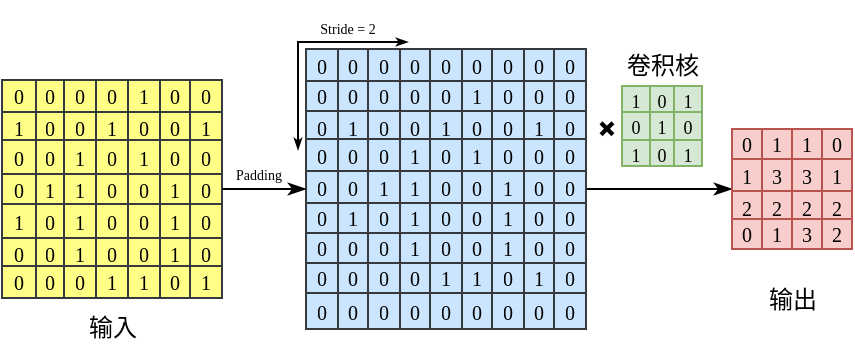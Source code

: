 <mxfile version="26.0.6">
  <diagram name="第 1 页" id="_wpt9Xtd_mOi68tcK9Fx">
    <mxGraphModel dx="481" dy="245" grid="1" gridSize="10" guides="1" tooltips="1" connect="1" arrows="1" fold="1" page="1" pageScale="1" pageWidth="827" pageHeight="1169" math="0" shadow="0">
      <root>
        <mxCell id="0" />
        <mxCell id="1" parent="0" />
        <mxCell id="73tQ1K4yN3Zxp4GSFfO6-1" value="" style="shape=table;startSize=0;container=1;collapsible=0;childLayout=tableLayout;fontSize=10;fontFamily=Times New Roman;swimlaneFillColor=none;fillStyle=auto;fillColor=#ffff88;strokeColor=#36393d;" vertex="1" parent="1">
          <mxGeometry x="122" y="166" width="110" height="109" as="geometry" />
        </mxCell>
        <mxCell id="73tQ1K4yN3Zxp4GSFfO6-53" style="shape=tableRow;horizontal=0;startSize=0;swimlaneHead=0;swimlaneBody=0;top=0;left=0;bottom=0;right=0;collapsible=0;dropTarget=0;points=[[0,0.5],[1,0.5]];portConstraint=eastwest;fontSize=10;fontFamily=Times New Roman;swimlaneFillColor=none;fillStyle=hatch;gradientColor=none;fillColor=none;strokeColor=default;" vertex="1" parent="73tQ1K4yN3Zxp4GSFfO6-1">
          <mxGeometry width="110" height="16" as="geometry" />
        </mxCell>
        <mxCell id="73tQ1K4yN3Zxp4GSFfO6-54" value="0" style="shape=partialRectangle;html=1;whiteSpace=wrap;connectable=0;overflow=hidden;top=0;left=0;bottom=0;right=0;pointerEvents=1;fontSize=10;fontFamily=Times New Roman;swimlaneFillColor=none;fillStyle=hatch;gradientColor=none;fillColor=none;strokeColor=default;" vertex="1" parent="73tQ1K4yN3Zxp4GSFfO6-53">
          <mxGeometry width="17" height="16" as="geometry">
            <mxRectangle width="17" height="16" as="alternateBounds" />
          </mxGeometry>
        </mxCell>
        <mxCell id="73tQ1K4yN3Zxp4GSFfO6-55" value="0" style="shape=partialRectangle;html=1;whiteSpace=wrap;connectable=0;overflow=hidden;top=0;left=0;bottom=0;right=0;pointerEvents=1;fontSize=10;fontFamily=Times New Roman;swimlaneFillColor=none;fillStyle=hatch;gradientColor=none;fillColor=none;strokeColor=default;" vertex="1" parent="73tQ1K4yN3Zxp4GSFfO6-53">
          <mxGeometry x="17" width="14" height="16" as="geometry">
            <mxRectangle width="14" height="16" as="alternateBounds" />
          </mxGeometry>
        </mxCell>
        <mxCell id="73tQ1K4yN3Zxp4GSFfO6-56" value="0" style="shape=partialRectangle;html=1;whiteSpace=wrap;connectable=0;overflow=hidden;top=0;left=0;bottom=0;right=0;pointerEvents=1;fontSize=10;fontFamily=Times New Roman;swimlaneFillColor=none;fillStyle=hatch;gradientColor=none;fillColor=none;strokeColor=default;" vertex="1" parent="73tQ1K4yN3Zxp4GSFfO6-53">
          <mxGeometry x="31" width="16" height="16" as="geometry">
            <mxRectangle width="16" height="16" as="alternateBounds" />
          </mxGeometry>
        </mxCell>
        <mxCell id="73tQ1K4yN3Zxp4GSFfO6-57" value="0" style="shape=partialRectangle;html=1;whiteSpace=wrap;connectable=0;overflow=hidden;top=0;left=0;bottom=0;right=0;pointerEvents=1;fontSize=10;fontFamily=Times New Roman;swimlaneFillColor=none;fillStyle=hatch;gradientColor=none;fillColor=none;strokeColor=default;" vertex="1" parent="73tQ1K4yN3Zxp4GSFfO6-53">
          <mxGeometry x="47" width="16" height="16" as="geometry">
            <mxRectangle width="16" height="16" as="alternateBounds" />
          </mxGeometry>
        </mxCell>
        <mxCell id="73tQ1K4yN3Zxp4GSFfO6-58" value="1" style="shape=partialRectangle;html=1;whiteSpace=wrap;connectable=0;overflow=hidden;top=0;left=0;bottom=0;right=0;pointerEvents=1;fontSize=10;fontFamily=Times New Roman;swimlaneFillColor=none;fillStyle=hatch;gradientColor=none;fillColor=none;strokeColor=default;" vertex="1" parent="73tQ1K4yN3Zxp4GSFfO6-53">
          <mxGeometry x="63" width="16" height="16" as="geometry">
            <mxRectangle width="16" height="16" as="alternateBounds" />
          </mxGeometry>
        </mxCell>
        <mxCell id="73tQ1K4yN3Zxp4GSFfO6-59" value="0" style="shape=partialRectangle;html=1;whiteSpace=wrap;connectable=0;overflow=hidden;top=0;left=0;bottom=0;right=0;pointerEvents=1;fontSize=10;fontFamily=Times New Roman;swimlaneFillColor=none;fillStyle=hatch;gradientColor=none;fillColor=none;strokeColor=default;" vertex="1" parent="73tQ1K4yN3Zxp4GSFfO6-53">
          <mxGeometry x="79" width="15" height="16" as="geometry">
            <mxRectangle width="15" height="16" as="alternateBounds" />
          </mxGeometry>
        </mxCell>
        <mxCell id="73tQ1K4yN3Zxp4GSFfO6-60" value="0" style="shape=partialRectangle;html=1;whiteSpace=wrap;connectable=0;overflow=hidden;top=0;left=0;bottom=0;right=0;pointerEvents=1;fontSize=10;fontFamily=Times New Roman;swimlaneFillColor=none;fillStyle=hatch;gradientColor=none;fillColor=none;strokeColor=default;" vertex="1" parent="73tQ1K4yN3Zxp4GSFfO6-53">
          <mxGeometry x="94" width="16" height="16" as="geometry">
            <mxRectangle width="16" height="16" as="alternateBounds" />
          </mxGeometry>
        </mxCell>
        <mxCell id="73tQ1K4yN3Zxp4GSFfO6-45" style="shape=tableRow;horizontal=0;startSize=0;swimlaneHead=0;swimlaneBody=0;top=0;left=0;bottom=0;right=0;collapsible=0;dropTarget=0;points=[[0,0.5],[1,0.5]];portConstraint=eastwest;fontSize=10;fontFamily=Times New Roman;swimlaneFillColor=none;fillStyle=hatch;gradientColor=none;fillColor=none;strokeColor=default;" vertex="1" parent="73tQ1K4yN3Zxp4GSFfO6-1">
          <mxGeometry y="16" width="110" height="14" as="geometry" />
        </mxCell>
        <mxCell id="73tQ1K4yN3Zxp4GSFfO6-46" value="1" style="shape=partialRectangle;html=1;whiteSpace=wrap;connectable=0;overflow=hidden;top=0;left=0;bottom=0;right=0;pointerEvents=1;fontSize=10;fontFamily=Times New Roman;swimlaneFillColor=none;fillStyle=hatch;gradientColor=none;fillColor=none;strokeColor=default;" vertex="1" parent="73tQ1K4yN3Zxp4GSFfO6-45">
          <mxGeometry width="17" height="14" as="geometry">
            <mxRectangle width="17" height="14" as="alternateBounds" />
          </mxGeometry>
        </mxCell>
        <mxCell id="73tQ1K4yN3Zxp4GSFfO6-47" value="0" style="shape=partialRectangle;html=1;whiteSpace=wrap;connectable=0;overflow=hidden;top=0;left=0;bottom=0;right=0;pointerEvents=1;fontSize=10;fontFamily=Times New Roman;swimlaneFillColor=none;fillStyle=hatch;gradientColor=none;fillColor=none;strokeColor=default;" vertex="1" parent="73tQ1K4yN3Zxp4GSFfO6-45">
          <mxGeometry x="17" width="14" height="14" as="geometry">
            <mxRectangle width="14" height="14" as="alternateBounds" />
          </mxGeometry>
        </mxCell>
        <mxCell id="73tQ1K4yN3Zxp4GSFfO6-48" value="0" style="shape=partialRectangle;html=1;whiteSpace=wrap;connectable=0;overflow=hidden;top=0;left=0;bottom=0;right=0;pointerEvents=1;fontSize=10;fontFamily=Times New Roman;swimlaneFillColor=none;fillStyle=hatch;gradientColor=none;fillColor=none;strokeColor=default;" vertex="1" parent="73tQ1K4yN3Zxp4GSFfO6-45">
          <mxGeometry x="31" width="16" height="14" as="geometry">
            <mxRectangle width="16" height="14" as="alternateBounds" />
          </mxGeometry>
        </mxCell>
        <mxCell id="73tQ1K4yN3Zxp4GSFfO6-49" value="1" style="shape=partialRectangle;html=1;whiteSpace=wrap;connectable=0;overflow=hidden;top=0;left=0;bottom=0;right=0;pointerEvents=1;fontSize=10;fontFamily=Times New Roman;swimlaneFillColor=none;fillStyle=hatch;gradientColor=none;fillColor=none;strokeColor=default;" vertex="1" parent="73tQ1K4yN3Zxp4GSFfO6-45">
          <mxGeometry x="47" width="16" height="14" as="geometry">
            <mxRectangle width="16" height="14" as="alternateBounds" />
          </mxGeometry>
        </mxCell>
        <mxCell id="73tQ1K4yN3Zxp4GSFfO6-50" value="0" style="shape=partialRectangle;html=1;whiteSpace=wrap;connectable=0;overflow=hidden;top=0;left=0;bottom=0;right=0;pointerEvents=1;fontSize=10;fontFamily=Times New Roman;swimlaneFillColor=none;fillStyle=hatch;gradientColor=none;fillColor=none;strokeColor=default;" vertex="1" parent="73tQ1K4yN3Zxp4GSFfO6-45">
          <mxGeometry x="63" width="16" height="14" as="geometry">
            <mxRectangle width="16" height="14" as="alternateBounds" />
          </mxGeometry>
        </mxCell>
        <mxCell id="73tQ1K4yN3Zxp4GSFfO6-51" value="0" style="shape=partialRectangle;html=1;whiteSpace=wrap;connectable=0;overflow=hidden;top=0;left=0;bottom=0;right=0;pointerEvents=1;fontSize=10;fontFamily=Times New Roman;swimlaneFillColor=none;fillStyle=hatch;gradientColor=none;fillColor=none;strokeColor=default;" vertex="1" parent="73tQ1K4yN3Zxp4GSFfO6-45">
          <mxGeometry x="79" width="15" height="14" as="geometry">
            <mxRectangle width="15" height="14" as="alternateBounds" />
          </mxGeometry>
        </mxCell>
        <mxCell id="73tQ1K4yN3Zxp4GSFfO6-52" value="1" style="shape=partialRectangle;html=1;whiteSpace=wrap;connectable=0;overflow=hidden;top=0;left=0;bottom=0;right=0;pointerEvents=1;fontSize=10;fontFamily=Times New Roman;swimlaneFillColor=none;fillStyle=hatch;gradientColor=none;fillColor=none;strokeColor=default;" vertex="1" parent="73tQ1K4yN3Zxp4GSFfO6-45">
          <mxGeometry x="94" width="16" height="14" as="geometry">
            <mxRectangle width="16" height="14" as="alternateBounds" />
          </mxGeometry>
        </mxCell>
        <mxCell id="73tQ1K4yN3Zxp4GSFfO6-37" style="shape=tableRow;horizontal=0;startSize=0;swimlaneHead=0;swimlaneBody=0;top=0;left=0;bottom=0;right=0;collapsible=0;dropTarget=0;points=[[0,0.5],[1,0.5]];portConstraint=eastwest;fontSize=10;fontFamily=Times New Roman;swimlaneFillColor=none;fillStyle=hatch;gradientColor=none;fillColor=none;strokeColor=default;" vertex="1" parent="73tQ1K4yN3Zxp4GSFfO6-1">
          <mxGeometry y="30" width="110" height="17" as="geometry" />
        </mxCell>
        <mxCell id="73tQ1K4yN3Zxp4GSFfO6-38" value="0" style="shape=partialRectangle;html=1;whiteSpace=wrap;connectable=0;overflow=hidden;top=0;left=0;bottom=0;right=0;pointerEvents=1;fontSize=10;fontFamily=Times New Roman;swimlaneFillColor=none;fillStyle=hatch;gradientColor=none;fillColor=none;strokeColor=default;" vertex="1" parent="73tQ1K4yN3Zxp4GSFfO6-37">
          <mxGeometry width="17" height="17" as="geometry">
            <mxRectangle width="17" height="17" as="alternateBounds" />
          </mxGeometry>
        </mxCell>
        <mxCell id="73tQ1K4yN3Zxp4GSFfO6-39" value="0" style="shape=partialRectangle;html=1;whiteSpace=wrap;connectable=0;overflow=hidden;top=0;left=0;bottom=0;right=0;pointerEvents=1;fontSize=10;fontFamily=Times New Roman;swimlaneFillColor=none;fillStyle=hatch;gradientColor=none;fillColor=none;strokeColor=default;" vertex="1" parent="73tQ1K4yN3Zxp4GSFfO6-37">
          <mxGeometry x="17" width="14" height="17" as="geometry">
            <mxRectangle width="14" height="17" as="alternateBounds" />
          </mxGeometry>
        </mxCell>
        <mxCell id="73tQ1K4yN3Zxp4GSFfO6-40" value="1" style="shape=partialRectangle;html=1;whiteSpace=wrap;connectable=0;overflow=hidden;top=0;left=0;bottom=0;right=0;pointerEvents=1;fontSize=10;fontFamily=Times New Roman;swimlaneFillColor=none;fillStyle=hatch;gradientColor=none;fillColor=none;strokeColor=default;" vertex="1" parent="73tQ1K4yN3Zxp4GSFfO6-37">
          <mxGeometry x="31" width="16" height="17" as="geometry">
            <mxRectangle width="16" height="17" as="alternateBounds" />
          </mxGeometry>
        </mxCell>
        <mxCell id="73tQ1K4yN3Zxp4GSFfO6-41" value="0" style="shape=partialRectangle;html=1;whiteSpace=wrap;connectable=0;overflow=hidden;top=0;left=0;bottom=0;right=0;pointerEvents=1;fontSize=10;fontFamily=Times New Roman;swimlaneFillColor=none;fillStyle=hatch;gradientColor=none;fillColor=none;strokeColor=default;" vertex="1" parent="73tQ1K4yN3Zxp4GSFfO6-37">
          <mxGeometry x="47" width="16" height="17" as="geometry">
            <mxRectangle width="16" height="17" as="alternateBounds" />
          </mxGeometry>
        </mxCell>
        <mxCell id="73tQ1K4yN3Zxp4GSFfO6-42" value="1" style="shape=partialRectangle;html=1;whiteSpace=wrap;connectable=0;overflow=hidden;top=0;left=0;bottom=0;right=0;pointerEvents=1;fontSize=10;fontFamily=Times New Roman;swimlaneFillColor=none;fillStyle=hatch;gradientColor=none;fillColor=none;strokeColor=default;" vertex="1" parent="73tQ1K4yN3Zxp4GSFfO6-37">
          <mxGeometry x="63" width="16" height="17" as="geometry">
            <mxRectangle width="16" height="17" as="alternateBounds" />
          </mxGeometry>
        </mxCell>
        <mxCell id="73tQ1K4yN3Zxp4GSFfO6-43" value="0" style="shape=partialRectangle;html=1;whiteSpace=wrap;connectable=0;overflow=hidden;top=0;left=0;bottom=0;right=0;pointerEvents=1;fontSize=10;fontFamily=Times New Roman;swimlaneFillColor=none;fillStyle=hatch;gradientColor=none;fillColor=none;strokeColor=default;" vertex="1" parent="73tQ1K4yN3Zxp4GSFfO6-37">
          <mxGeometry x="79" width="15" height="17" as="geometry">
            <mxRectangle width="15" height="17" as="alternateBounds" />
          </mxGeometry>
        </mxCell>
        <mxCell id="73tQ1K4yN3Zxp4GSFfO6-44" value="0" style="shape=partialRectangle;html=1;whiteSpace=wrap;connectable=0;overflow=hidden;top=0;left=0;bottom=0;right=0;pointerEvents=1;fontSize=10;fontFamily=Times New Roman;swimlaneFillColor=none;fillStyle=hatch;gradientColor=none;fillColor=none;strokeColor=default;" vertex="1" parent="73tQ1K4yN3Zxp4GSFfO6-37">
          <mxGeometry x="94" width="16" height="17" as="geometry">
            <mxRectangle width="16" height="17" as="alternateBounds" />
          </mxGeometry>
        </mxCell>
        <mxCell id="73tQ1K4yN3Zxp4GSFfO6-29" style="shape=tableRow;horizontal=0;startSize=0;swimlaneHead=0;swimlaneBody=0;top=0;left=0;bottom=0;right=0;collapsible=0;dropTarget=0;points=[[0,0.5],[1,0.5]];portConstraint=eastwest;fontSize=10;fontFamily=Times New Roman;swimlaneFillColor=none;fillStyle=hatch;gradientColor=none;fillColor=none;strokeColor=default;" vertex="1" parent="73tQ1K4yN3Zxp4GSFfO6-1">
          <mxGeometry y="47" width="110" height="15" as="geometry" />
        </mxCell>
        <mxCell id="73tQ1K4yN3Zxp4GSFfO6-30" value="0" style="shape=partialRectangle;html=1;whiteSpace=wrap;connectable=0;overflow=hidden;top=0;left=0;bottom=0;right=0;pointerEvents=1;fontSize=10;fontFamily=Times New Roman;swimlaneFillColor=none;fillStyle=hatch;gradientColor=none;fillColor=none;strokeColor=default;" vertex="1" parent="73tQ1K4yN3Zxp4GSFfO6-29">
          <mxGeometry width="17" height="15" as="geometry">
            <mxRectangle width="17" height="15" as="alternateBounds" />
          </mxGeometry>
        </mxCell>
        <mxCell id="73tQ1K4yN3Zxp4GSFfO6-31" value="1" style="shape=partialRectangle;html=1;whiteSpace=wrap;connectable=0;overflow=hidden;top=0;left=0;bottom=0;right=0;pointerEvents=1;fontSize=10;fontFamily=Times New Roman;swimlaneFillColor=none;fillStyle=hatch;gradientColor=none;fillColor=none;strokeColor=default;" vertex="1" parent="73tQ1K4yN3Zxp4GSFfO6-29">
          <mxGeometry x="17" width="14" height="15" as="geometry">
            <mxRectangle width="14" height="15" as="alternateBounds" />
          </mxGeometry>
        </mxCell>
        <mxCell id="73tQ1K4yN3Zxp4GSFfO6-32" value="1" style="shape=partialRectangle;html=1;whiteSpace=wrap;connectable=0;overflow=hidden;top=0;left=0;bottom=0;right=0;pointerEvents=1;fontSize=10;fontFamily=Times New Roman;swimlaneFillColor=none;fillStyle=hatch;gradientColor=none;fillColor=none;strokeColor=default;" vertex="1" parent="73tQ1K4yN3Zxp4GSFfO6-29">
          <mxGeometry x="31" width="16" height="15" as="geometry">
            <mxRectangle width="16" height="15" as="alternateBounds" />
          </mxGeometry>
        </mxCell>
        <mxCell id="73tQ1K4yN3Zxp4GSFfO6-33" value="0" style="shape=partialRectangle;html=1;whiteSpace=wrap;connectable=0;overflow=hidden;top=0;left=0;bottom=0;right=0;pointerEvents=1;fontSize=10;fontFamily=Times New Roman;swimlaneFillColor=none;fillStyle=hatch;gradientColor=none;fillColor=none;strokeColor=default;" vertex="1" parent="73tQ1K4yN3Zxp4GSFfO6-29">
          <mxGeometry x="47" width="16" height="15" as="geometry">
            <mxRectangle width="16" height="15" as="alternateBounds" />
          </mxGeometry>
        </mxCell>
        <mxCell id="73tQ1K4yN3Zxp4GSFfO6-34" value="0" style="shape=partialRectangle;html=1;whiteSpace=wrap;connectable=0;overflow=hidden;top=0;left=0;bottom=0;right=0;pointerEvents=1;fontSize=10;fontFamily=Times New Roman;swimlaneFillColor=none;fillStyle=hatch;gradientColor=none;fillColor=none;strokeColor=default;" vertex="1" parent="73tQ1K4yN3Zxp4GSFfO6-29">
          <mxGeometry x="63" width="16" height="15" as="geometry">
            <mxRectangle width="16" height="15" as="alternateBounds" />
          </mxGeometry>
        </mxCell>
        <mxCell id="73tQ1K4yN3Zxp4GSFfO6-35" value="1" style="shape=partialRectangle;html=1;whiteSpace=wrap;connectable=0;overflow=hidden;top=0;left=0;bottom=0;right=0;pointerEvents=1;fontSize=10;fontFamily=Times New Roman;swimlaneFillColor=none;fillStyle=hatch;gradientColor=none;fillColor=none;strokeColor=default;" vertex="1" parent="73tQ1K4yN3Zxp4GSFfO6-29">
          <mxGeometry x="79" width="15" height="15" as="geometry">
            <mxRectangle width="15" height="15" as="alternateBounds" />
          </mxGeometry>
        </mxCell>
        <mxCell id="73tQ1K4yN3Zxp4GSFfO6-36" value="0" style="shape=partialRectangle;html=1;whiteSpace=wrap;connectable=0;overflow=hidden;top=0;left=0;bottom=0;right=0;pointerEvents=1;fontSize=10;fontFamily=Times New Roman;swimlaneFillColor=none;fillStyle=hatch;gradientColor=none;fillColor=none;strokeColor=default;" vertex="1" parent="73tQ1K4yN3Zxp4GSFfO6-29">
          <mxGeometry x="94" width="16" height="15" as="geometry">
            <mxRectangle width="16" height="15" as="alternateBounds" />
          </mxGeometry>
        </mxCell>
        <mxCell id="73tQ1K4yN3Zxp4GSFfO6-2" value="" style="shape=tableRow;horizontal=0;startSize=0;swimlaneHead=0;swimlaneBody=0;top=0;left=0;bottom=0;right=0;collapsible=0;dropTarget=0;points=[[0,0.5],[1,0.5]];portConstraint=eastwest;fontSize=10;fontFamily=Times New Roman;swimlaneFillColor=none;fillStyle=hatch;gradientColor=none;fillColor=none;strokeColor=default;" vertex="1" parent="73tQ1K4yN3Zxp4GSFfO6-1">
          <mxGeometry y="62" width="110" height="17" as="geometry" />
        </mxCell>
        <mxCell id="73tQ1K4yN3Zxp4GSFfO6-23" value="1" style="shape=partialRectangle;html=1;whiteSpace=wrap;connectable=0;overflow=hidden;top=0;left=0;bottom=0;right=0;pointerEvents=1;fontSize=10;fontFamily=Times New Roman;swimlaneFillColor=none;fillStyle=hatch;gradientColor=none;fillColor=none;strokeColor=default;" vertex="1" parent="73tQ1K4yN3Zxp4GSFfO6-2">
          <mxGeometry width="17" height="17" as="geometry">
            <mxRectangle width="17" height="17" as="alternateBounds" />
          </mxGeometry>
        </mxCell>
        <mxCell id="73tQ1K4yN3Zxp4GSFfO6-20" value="0" style="shape=partialRectangle;html=1;whiteSpace=wrap;connectable=0;overflow=hidden;top=0;left=0;bottom=0;right=0;pointerEvents=1;fontSize=10;fontFamily=Times New Roman;swimlaneFillColor=none;fillStyle=hatch;gradientColor=none;fillColor=none;strokeColor=default;" vertex="1" parent="73tQ1K4yN3Zxp4GSFfO6-2">
          <mxGeometry x="17" width="14" height="17" as="geometry">
            <mxRectangle width="14" height="17" as="alternateBounds" />
          </mxGeometry>
        </mxCell>
        <mxCell id="73tQ1K4yN3Zxp4GSFfO6-14" value="1" style="shape=partialRectangle;html=1;whiteSpace=wrap;connectable=0;overflow=hidden;top=0;left=0;bottom=0;right=0;pointerEvents=1;fontSize=10;fontFamily=Times New Roman;swimlaneFillColor=none;fillStyle=hatch;gradientColor=none;fillColor=none;strokeColor=default;" vertex="1" parent="73tQ1K4yN3Zxp4GSFfO6-2">
          <mxGeometry x="31" width="16" height="17" as="geometry">
            <mxRectangle width="16" height="17" as="alternateBounds" />
          </mxGeometry>
        </mxCell>
        <mxCell id="73tQ1K4yN3Zxp4GSFfO6-3" value="0" style="shape=partialRectangle;html=1;whiteSpace=wrap;connectable=0;overflow=hidden;top=0;left=0;bottom=0;right=0;pointerEvents=1;fontSize=10;fontFamily=Times New Roman;swimlaneFillColor=none;fillStyle=hatch;gradientColor=none;fillColor=none;strokeColor=default;" vertex="1" parent="73tQ1K4yN3Zxp4GSFfO6-2">
          <mxGeometry x="47" width="16" height="17" as="geometry">
            <mxRectangle width="16" height="17" as="alternateBounds" />
          </mxGeometry>
        </mxCell>
        <mxCell id="73tQ1K4yN3Zxp4GSFfO6-4" value="0" style="shape=partialRectangle;html=1;whiteSpace=wrap;connectable=0;overflow=hidden;top=0;left=0;bottom=0;right=0;pointerEvents=1;fontSize=10;fontFamily=Times New Roman;swimlaneFillColor=none;fillStyle=hatch;gradientColor=none;fillColor=none;strokeColor=default;" vertex="1" parent="73tQ1K4yN3Zxp4GSFfO6-2">
          <mxGeometry x="63" width="16" height="17" as="geometry">
            <mxRectangle width="16" height="17" as="alternateBounds" />
          </mxGeometry>
        </mxCell>
        <mxCell id="73tQ1K4yN3Zxp4GSFfO6-5" value="1" style="shape=partialRectangle;html=1;whiteSpace=wrap;connectable=0;overflow=hidden;top=0;left=0;bottom=0;right=0;pointerEvents=1;fontSize=10;fontFamily=Times New Roman;swimlaneFillColor=none;fillStyle=hatch;gradientColor=none;fillColor=none;strokeColor=default;" vertex="1" parent="73tQ1K4yN3Zxp4GSFfO6-2">
          <mxGeometry x="79" width="15" height="17" as="geometry">
            <mxRectangle width="15" height="17" as="alternateBounds" />
          </mxGeometry>
        </mxCell>
        <mxCell id="73tQ1K4yN3Zxp4GSFfO6-17" value="0" style="shape=partialRectangle;html=1;whiteSpace=wrap;connectable=0;overflow=hidden;top=0;left=0;bottom=0;right=0;pointerEvents=1;fontSize=10;fontFamily=Times New Roman;swimlaneFillColor=none;fillStyle=hatch;gradientColor=none;fillColor=none;strokeColor=default;" vertex="1" parent="73tQ1K4yN3Zxp4GSFfO6-2">
          <mxGeometry x="94" width="16" height="17" as="geometry">
            <mxRectangle width="16" height="17" as="alternateBounds" />
          </mxGeometry>
        </mxCell>
        <mxCell id="73tQ1K4yN3Zxp4GSFfO6-6" value="" style="shape=tableRow;horizontal=0;startSize=0;swimlaneHead=0;swimlaneBody=0;top=0;left=0;bottom=0;right=0;collapsible=0;dropTarget=0;points=[[0,0.5],[1,0.5]];portConstraint=eastwest;fontSize=10;fontFamily=Times New Roman;swimlaneFillColor=none;fillStyle=hatch;gradientColor=none;fillColor=none;strokeColor=default;" vertex="1" parent="73tQ1K4yN3Zxp4GSFfO6-1">
          <mxGeometry y="79" width="110" height="14" as="geometry" />
        </mxCell>
        <mxCell id="73tQ1K4yN3Zxp4GSFfO6-24" value="0" style="shape=partialRectangle;html=1;whiteSpace=wrap;connectable=0;overflow=hidden;top=0;left=0;bottom=0;right=0;pointerEvents=1;fontSize=10;fontFamily=Times New Roman;swimlaneFillColor=none;fillStyle=hatch;gradientColor=none;fillColor=none;strokeColor=default;" vertex="1" parent="73tQ1K4yN3Zxp4GSFfO6-6">
          <mxGeometry width="17" height="14" as="geometry">
            <mxRectangle width="17" height="14" as="alternateBounds" />
          </mxGeometry>
        </mxCell>
        <mxCell id="73tQ1K4yN3Zxp4GSFfO6-21" value="0" style="shape=partialRectangle;html=1;whiteSpace=wrap;connectable=0;overflow=hidden;top=0;left=0;bottom=0;right=0;pointerEvents=1;fontSize=10;fontFamily=Times New Roman;swimlaneFillColor=none;fillStyle=hatch;gradientColor=none;fillColor=none;strokeColor=default;" vertex="1" parent="73tQ1K4yN3Zxp4GSFfO6-6">
          <mxGeometry x="17" width="14" height="14" as="geometry">
            <mxRectangle width="14" height="14" as="alternateBounds" />
          </mxGeometry>
        </mxCell>
        <mxCell id="73tQ1K4yN3Zxp4GSFfO6-15" value="1" style="shape=partialRectangle;html=1;whiteSpace=wrap;connectable=0;overflow=hidden;top=0;left=0;bottom=0;right=0;pointerEvents=1;fontSize=10;fontFamily=Times New Roman;swimlaneFillColor=none;fillStyle=hatch;gradientColor=none;fillColor=none;strokeColor=default;" vertex="1" parent="73tQ1K4yN3Zxp4GSFfO6-6">
          <mxGeometry x="31" width="16" height="14" as="geometry">
            <mxRectangle width="16" height="14" as="alternateBounds" />
          </mxGeometry>
        </mxCell>
        <mxCell id="73tQ1K4yN3Zxp4GSFfO6-7" value="0" style="shape=partialRectangle;html=1;whiteSpace=wrap;connectable=0;overflow=hidden;top=0;left=0;bottom=0;right=0;pointerEvents=1;fontSize=10;fontFamily=Times New Roman;swimlaneFillColor=none;fillStyle=hatch;gradientColor=none;fillColor=none;strokeColor=default;" vertex="1" parent="73tQ1K4yN3Zxp4GSFfO6-6">
          <mxGeometry x="47" width="16" height="14" as="geometry">
            <mxRectangle width="16" height="14" as="alternateBounds" />
          </mxGeometry>
        </mxCell>
        <mxCell id="73tQ1K4yN3Zxp4GSFfO6-8" value="0" style="shape=partialRectangle;html=1;whiteSpace=wrap;connectable=0;overflow=hidden;top=0;left=0;bottom=0;right=0;pointerEvents=1;fontSize=10;fontFamily=Times New Roman;swimlaneFillColor=none;fillStyle=hatch;gradientColor=none;fillColor=none;strokeColor=default;" vertex="1" parent="73tQ1K4yN3Zxp4GSFfO6-6">
          <mxGeometry x="63" width="16" height="14" as="geometry">
            <mxRectangle width="16" height="14" as="alternateBounds" />
          </mxGeometry>
        </mxCell>
        <mxCell id="73tQ1K4yN3Zxp4GSFfO6-9" value="1" style="shape=partialRectangle;html=1;whiteSpace=wrap;connectable=0;overflow=hidden;top=0;left=0;bottom=0;right=0;pointerEvents=1;fontSize=10;fontFamily=Times New Roman;swimlaneFillColor=none;fillStyle=hatch;gradientColor=none;fillColor=none;strokeColor=default;" vertex="1" parent="73tQ1K4yN3Zxp4GSFfO6-6">
          <mxGeometry x="79" width="15" height="14" as="geometry">
            <mxRectangle width="15" height="14" as="alternateBounds" />
          </mxGeometry>
        </mxCell>
        <mxCell id="73tQ1K4yN3Zxp4GSFfO6-18" value="0" style="shape=partialRectangle;html=1;whiteSpace=wrap;connectable=0;overflow=hidden;top=0;left=0;bottom=0;right=0;pointerEvents=1;fontSize=10;fontFamily=Times New Roman;swimlaneFillColor=none;fillStyle=hatch;gradientColor=none;fillColor=none;strokeColor=default;" vertex="1" parent="73tQ1K4yN3Zxp4GSFfO6-6">
          <mxGeometry x="94" width="16" height="14" as="geometry">
            <mxRectangle width="16" height="14" as="alternateBounds" />
          </mxGeometry>
        </mxCell>
        <mxCell id="73tQ1K4yN3Zxp4GSFfO6-10" value="" style="shape=tableRow;horizontal=0;startSize=0;swimlaneHead=0;swimlaneBody=0;top=0;left=0;bottom=0;right=0;collapsible=0;dropTarget=0;points=[[0,0.5],[1,0.5]];portConstraint=eastwest;fontSize=10;fontFamily=Times New Roman;swimlaneFillColor=none;fillStyle=hatch;gradientColor=none;fillColor=none;strokeColor=default;" vertex="1" parent="73tQ1K4yN3Zxp4GSFfO6-1">
          <mxGeometry y="93" width="110" height="16" as="geometry" />
        </mxCell>
        <mxCell id="73tQ1K4yN3Zxp4GSFfO6-25" value="0" style="shape=partialRectangle;html=1;whiteSpace=wrap;connectable=0;overflow=hidden;top=0;left=0;bottom=0;right=0;pointerEvents=1;fontSize=10;fontFamily=Times New Roman;swimlaneFillColor=none;fillStyle=hatch;gradientColor=none;fillColor=none;strokeColor=default;" vertex="1" parent="73tQ1K4yN3Zxp4GSFfO6-10">
          <mxGeometry width="17" height="16" as="geometry">
            <mxRectangle width="17" height="16" as="alternateBounds" />
          </mxGeometry>
        </mxCell>
        <mxCell id="73tQ1K4yN3Zxp4GSFfO6-22" value="0" style="shape=partialRectangle;html=1;whiteSpace=wrap;connectable=0;overflow=hidden;top=0;left=0;bottom=0;right=0;pointerEvents=1;fontSize=10;fontFamily=Times New Roman;swimlaneFillColor=none;fillStyle=hatch;gradientColor=none;fillColor=none;strokeColor=default;" vertex="1" parent="73tQ1K4yN3Zxp4GSFfO6-10">
          <mxGeometry x="17" width="14" height="16" as="geometry">
            <mxRectangle width="14" height="16" as="alternateBounds" />
          </mxGeometry>
        </mxCell>
        <mxCell id="73tQ1K4yN3Zxp4GSFfO6-16" value="0" style="shape=partialRectangle;html=1;whiteSpace=wrap;connectable=0;overflow=hidden;top=0;left=0;bottom=0;right=0;pointerEvents=1;fontSize=10;fontFamily=Times New Roman;swimlaneFillColor=none;fillStyle=hatch;gradientColor=none;fillColor=none;strokeColor=default;" vertex="1" parent="73tQ1K4yN3Zxp4GSFfO6-10">
          <mxGeometry x="31" width="16" height="16" as="geometry">
            <mxRectangle width="16" height="16" as="alternateBounds" />
          </mxGeometry>
        </mxCell>
        <mxCell id="73tQ1K4yN3Zxp4GSFfO6-11" value="1" style="shape=partialRectangle;html=1;whiteSpace=wrap;connectable=0;overflow=hidden;top=0;left=0;bottom=0;right=0;pointerEvents=1;fontSize=10;fontFamily=Times New Roman;swimlaneFillColor=none;fillStyle=hatch;gradientColor=none;fillColor=none;strokeColor=default;" vertex="1" parent="73tQ1K4yN3Zxp4GSFfO6-10">
          <mxGeometry x="47" width="16" height="16" as="geometry">
            <mxRectangle width="16" height="16" as="alternateBounds" />
          </mxGeometry>
        </mxCell>
        <mxCell id="73tQ1K4yN3Zxp4GSFfO6-12" value="1" style="shape=partialRectangle;html=1;whiteSpace=wrap;connectable=0;overflow=hidden;top=0;left=0;bottom=0;right=0;pointerEvents=1;fontSize=10;fontFamily=Times New Roman;swimlaneFillColor=none;fillStyle=hatch;gradientColor=none;fillColor=none;strokeColor=default;" vertex="1" parent="73tQ1K4yN3Zxp4GSFfO6-10">
          <mxGeometry x="63" width="16" height="16" as="geometry">
            <mxRectangle width="16" height="16" as="alternateBounds" />
          </mxGeometry>
        </mxCell>
        <mxCell id="73tQ1K4yN3Zxp4GSFfO6-13" value="0" style="shape=partialRectangle;html=1;whiteSpace=wrap;connectable=0;overflow=hidden;top=0;left=0;bottom=0;right=0;pointerEvents=1;fontSize=10;fontFamily=Times New Roman;swimlaneFillColor=none;fillStyle=hatch;gradientColor=none;fillColor=none;strokeColor=default;" vertex="1" parent="73tQ1K4yN3Zxp4GSFfO6-10">
          <mxGeometry x="79" width="15" height="16" as="geometry">
            <mxRectangle width="15" height="16" as="alternateBounds" />
          </mxGeometry>
        </mxCell>
        <mxCell id="73tQ1K4yN3Zxp4GSFfO6-19" value="1" style="shape=partialRectangle;html=1;whiteSpace=wrap;connectable=0;overflow=hidden;top=0;left=0;bottom=0;right=0;pointerEvents=1;fontSize=10;fontFamily=Times New Roman;swimlaneFillColor=none;fillStyle=hatch;gradientColor=none;fillColor=none;strokeColor=default;" vertex="1" parent="73tQ1K4yN3Zxp4GSFfO6-10">
          <mxGeometry x="94" width="16" height="16" as="geometry">
            <mxRectangle width="16" height="16" as="alternateBounds" />
          </mxGeometry>
        </mxCell>
        <mxCell id="73tQ1K4yN3Zxp4GSFfO6-383" value="" style="edgeStyle=orthogonalEdgeStyle;rounded=0;orthogonalLoop=1;jettySize=auto;html=1;fontSize=10;endArrow=classicThin;endFill=1;" edge="1" parent="1" source="73tQ1K4yN3Zxp4GSFfO6-62" target="73tQ1K4yN3Zxp4GSFfO6-292">
          <mxGeometry relative="1" as="geometry" />
        </mxCell>
        <mxCell id="73tQ1K4yN3Zxp4GSFfO6-62" value="" style="shape=table;startSize=0;container=1;collapsible=0;childLayout=tableLayout;fontSize=10;fontFamily=Times New Roman;swimlaneLine=1;fillColor=#cce5ff;strokeColor=#36393d;" vertex="1" parent="1">
          <mxGeometry x="274" y="150.5" width="140" height="140" as="geometry" />
        </mxCell>
        <mxCell id="73tQ1K4yN3Zxp4GSFfO6-174" style="shape=tableRow;horizontal=0;startSize=0;swimlaneHead=0;swimlaneBody=0;strokeColor=inherit;top=0;left=0;bottom=0;right=0;collapsible=0;dropTarget=0;fillColor=none;points=[[0,0.5],[1,0.5]];portConstraint=eastwest;fontSize=10;fontFamily=Times New Roman;" vertex="1" parent="73tQ1K4yN3Zxp4GSFfO6-62">
          <mxGeometry width="140" height="16" as="geometry" />
        </mxCell>
        <mxCell id="73tQ1K4yN3Zxp4GSFfO6-175" value="0" style="shape=partialRectangle;html=1;whiteSpace=wrap;connectable=0;strokeColor=inherit;overflow=hidden;fillColor=none;top=0;left=0;bottom=0;right=0;pointerEvents=1;fontSize=10;fontFamily=Times New Roman;" vertex="1" parent="73tQ1K4yN3Zxp4GSFfO6-174">
          <mxGeometry width="16" height="16" as="geometry">
            <mxRectangle width="16" height="16" as="alternateBounds" />
          </mxGeometry>
        </mxCell>
        <mxCell id="73tQ1K4yN3Zxp4GSFfO6-176" value="0" style="shape=partialRectangle;html=1;whiteSpace=wrap;connectable=0;strokeColor=inherit;overflow=hidden;fillColor=none;top=0;left=0;bottom=0;right=0;pointerEvents=1;fontSize=10;fontFamily=Times New Roman;" vertex="1" parent="73tQ1K4yN3Zxp4GSFfO6-174">
          <mxGeometry x="16" width="15" height="16" as="geometry">
            <mxRectangle width="15" height="16" as="alternateBounds" />
          </mxGeometry>
        </mxCell>
        <mxCell id="73tQ1K4yN3Zxp4GSFfO6-177" value="0" style="shape=partialRectangle;html=1;whiteSpace=wrap;connectable=0;strokeColor=inherit;overflow=hidden;fillColor=none;top=0;left=0;bottom=0;right=0;pointerEvents=1;fontSize=10;fontFamily=Times New Roman;" vertex="1" parent="73tQ1K4yN3Zxp4GSFfO6-174">
          <mxGeometry x="31" width="16" height="16" as="geometry">
            <mxRectangle width="16" height="16" as="alternateBounds" />
          </mxGeometry>
        </mxCell>
        <mxCell id="73tQ1K4yN3Zxp4GSFfO6-178" value="0" style="shape=partialRectangle;html=1;whiteSpace=wrap;connectable=0;strokeColor=inherit;overflow=hidden;fillColor=none;top=0;left=0;bottom=0;right=0;pointerEvents=1;fontSize=10;fontFamily=Times New Roman;" vertex="1" parent="73tQ1K4yN3Zxp4GSFfO6-174">
          <mxGeometry x="47" width="15" height="16" as="geometry">
            <mxRectangle width="15" height="16" as="alternateBounds" />
          </mxGeometry>
        </mxCell>
        <mxCell id="73tQ1K4yN3Zxp4GSFfO6-179" value="0" style="shape=partialRectangle;html=1;whiteSpace=wrap;connectable=0;strokeColor=inherit;overflow=hidden;fillColor=none;top=0;left=0;bottom=0;right=0;pointerEvents=1;fontSize=10;fontFamily=Times New Roman;" vertex="1" parent="73tQ1K4yN3Zxp4GSFfO6-174">
          <mxGeometry x="62" width="16" height="16" as="geometry">
            <mxRectangle width="16" height="16" as="alternateBounds" />
          </mxGeometry>
        </mxCell>
        <mxCell id="73tQ1K4yN3Zxp4GSFfO6-180" value="0" style="shape=partialRectangle;html=1;whiteSpace=wrap;connectable=0;strokeColor=inherit;overflow=hidden;fillColor=none;top=0;left=0;bottom=0;right=0;pointerEvents=1;fontSize=10;fontFamily=Times New Roman;" vertex="1" parent="73tQ1K4yN3Zxp4GSFfO6-174">
          <mxGeometry x="78" width="15" height="16" as="geometry">
            <mxRectangle width="15" height="16" as="alternateBounds" />
          </mxGeometry>
        </mxCell>
        <mxCell id="73tQ1K4yN3Zxp4GSFfO6-181" value="0" style="shape=partialRectangle;html=1;whiteSpace=wrap;connectable=0;strokeColor=inherit;overflow=hidden;fillColor=none;top=0;left=0;bottom=0;right=0;pointerEvents=1;fontSize=10;fontFamily=Times New Roman;" vertex="1" parent="73tQ1K4yN3Zxp4GSFfO6-174">
          <mxGeometry x="93" width="16" height="16" as="geometry">
            <mxRectangle width="16" height="16" as="alternateBounds" />
          </mxGeometry>
        </mxCell>
        <mxCell id="73tQ1K4yN3Zxp4GSFfO6-182" value="0" style="shape=partialRectangle;html=1;whiteSpace=wrap;connectable=0;strokeColor=inherit;overflow=hidden;fillColor=none;top=0;left=0;bottom=0;right=0;pointerEvents=1;fontSize=10;fontFamily=Times New Roman;" vertex="1" parent="73tQ1K4yN3Zxp4GSFfO6-174">
          <mxGeometry x="109" width="15" height="16" as="geometry">
            <mxRectangle width="15" height="16" as="alternateBounds" />
          </mxGeometry>
        </mxCell>
        <mxCell id="73tQ1K4yN3Zxp4GSFfO6-183" value="0" style="shape=partialRectangle;html=1;whiteSpace=wrap;connectable=0;strokeColor=inherit;overflow=hidden;fillColor=none;top=0;left=0;bottom=0;right=0;pointerEvents=1;fontSize=10;fontFamily=Times New Roman;" vertex="1" parent="73tQ1K4yN3Zxp4GSFfO6-174">
          <mxGeometry x="124" width="16" height="16" as="geometry">
            <mxRectangle width="16" height="16" as="alternateBounds" />
          </mxGeometry>
        </mxCell>
        <mxCell id="73tQ1K4yN3Zxp4GSFfO6-63" style="shape=tableRow;horizontal=0;startSize=0;swimlaneHead=0;swimlaneBody=0;strokeColor=inherit;top=0;left=0;bottom=0;right=0;collapsible=0;dropTarget=0;fillColor=none;points=[[0,0.5],[1,0.5]];portConstraint=eastwest;fontSize=10;fontFamily=Times New Roman;" vertex="1" parent="73tQ1K4yN3Zxp4GSFfO6-62">
          <mxGeometry y="16" width="140" height="15" as="geometry" />
        </mxCell>
        <mxCell id="73tQ1K4yN3Zxp4GSFfO6-119" value="0" style="shape=partialRectangle;html=1;whiteSpace=wrap;connectable=0;strokeColor=inherit;overflow=hidden;fillColor=none;top=0;left=0;bottom=0;right=0;pointerEvents=1;fontSize=10;fontFamily=Times New Roman;" vertex="1" parent="73tQ1K4yN3Zxp4GSFfO6-63">
          <mxGeometry width="16" height="15" as="geometry">
            <mxRectangle width="16" height="15" as="alternateBounds" />
          </mxGeometry>
        </mxCell>
        <mxCell id="73tQ1K4yN3Zxp4GSFfO6-64" value="0" style="shape=partialRectangle;html=1;whiteSpace=wrap;connectable=0;strokeColor=inherit;overflow=hidden;fillColor=none;top=0;left=0;bottom=0;right=0;pointerEvents=1;fontSize=10;fontFamily=Times New Roman;" vertex="1" parent="73tQ1K4yN3Zxp4GSFfO6-63">
          <mxGeometry x="16" width="15" height="15" as="geometry">
            <mxRectangle width="15" height="15" as="alternateBounds" />
          </mxGeometry>
        </mxCell>
        <mxCell id="73tQ1K4yN3Zxp4GSFfO6-65" value="0" style="shape=partialRectangle;html=1;whiteSpace=wrap;connectable=0;strokeColor=inherit;overflow=hidden;fillColor=none;top=0;left=0;bottom=0;right=0;pointerEvents=1;fontSize=10;fontFamily=Times New Roman;" vertex="1" parent="73tQ1K4yN3Zxp4GSFfO6-63">
          <mxGeometry x="31" width="16" height="15" as="geometry">
            <mxRectangle width="16" height="15" as="alternateBounds" />
          </mxGeometry>
        </mxCell>
        <mxCell id="73tQ1K4yN3Zxp4GSFfO6-66" value="0" style="shape=partialRectangle;html=1;whiteSpace=wrap;connectable=0;strokeColor=inherit;overflow=hidden;fillColor=none;top=0;left=0;bottom=0;right=0;pointerEvents=1;fontSize=10;fontFamily=Times New Roman;" vertex="1" parent="73tQ1K4yN3Zxp4GSFfO6-63">
          <mxGeometry x="47" width="15" height="15" as="geometry">
            <mxRectangle width="15" height="15" as="alternateBounds" />
          </mxGeometry>
        </mxCell>
        <mxCell id="73tQ1K4yN3Zxp4GSFfO6-67" value="0" style="shape=partialRectangle;html=1;whiteSpace=wrap;connectable=0;strokeColor=inherit;overflow=hidden;fillColor=none;top=0;left=0;bottom=0;right=0;pointerEvents=1;fontSize=10;fontFamily=Times New Roman;" vertex="1" parent="73tQ1K4yN3Zxp4GSFfO6-63">
          <mxGeometry x="62" width="16" height="15" as="geometry">
            <mxRectangle width="16" height="15" as="alternateBounds" />
          </mxGeometry>
        </mxCell>
        <mxCell id="73tQ1K4yN3Zxp4GSFfO6-68" value="1" style="shape=partialRectangle;html=1;whiteSpace=wrap;connectable=0;strokeColor=inherit;overflow=hidden;fillColor=none;top=0;left=0;bottom=0;right=0;pointerEvents=1;fontSize=10;fontFamily=Times New Roman;" vertex="1" parent="73tQ1K4yN3Zxp4GSFfO6-63">
          <mxGeometry x="78" width="15" height="15" as="geometry">
            <mxRectangle width="15" height="15" as="alternateBounds" />
          </mxGeometry>
        </mxCell>
        <mxCell id="73tQ1K4yN3Zxp4GSFfO6-69" value="0" style="shape=partialRectangle;html=1;whiteSpace=wrap;connectable=0;strokeColor=inherit;overflow=hidden;fillColor=none;top=0;left=0;bottom=0;right=0;pointerEvents=1;fontSize=10;fontFamily=Times New Roman;" vertex="1" parent="73tQ1K4yN3Zxp4GSFfO6-63">
          <mxGeometry x="93" width="16" height="15" as="geometry">
            <mxRectangle width="16" height="15" as="alternateBounds" />
          </mxGeometry>
        </mxCell>
        <mxCell id="73tQ1K4yN3Zxp4GSFfO6-70" value="0" style="shape=partialRectangle;html=1;whiteSpace=wrap;connectable=0;strokeColor=inherit;overflow=hidden;fillColor=none;top=0;left=0;bottom=0;right=0;pointerEvents=1;fontSize=10;fontFamily=Times New Roman;" vertex="1" parent="73tQ1K4yN3Zxp4GSFfO6-63">
          <mxGeometry x="109" width="15" height="15" as="geometry">
            <mxRectangle width="15" height="15" as="alternateBounds" />
          </mxGeometry>
        </mxCell>
        <mxCell id="73tQ1K4yN3Zxp4GSFfO6-167" value="0" style="shape=partialRectangle;html=1;whiteSpace=wrap;connectable=0;strokeColor=inherit;overflow=hidden;fillColor=none;top=0;left=0;bottom=0;right=0;pointerEvents=1;fontSize=10;fontFamily=Times New Roman;" vertex="1" parent="73tQ1K4yN3Zxp4GSFfO6-63">
          <mxGeometry x="124" width="16" height="15" as="geometry">
            <mxRectangle width="16" height="15" as="alternateBounds" />
          </mxGeometry>
        </mxCell>
        <mxCell id="73tQ1K4yN3Zxp4GSFfO6-71" style="shape=tableRow;horizontal=0;startSize=0;swimlaneHead=0;swimlaneBody=0;strokeColor=inherit;top=0;left=0;bottom=0;right=0;collapsible=0;dropTarget=0;fillColor=none;points=[[0,0.5],[1,0.5]];portConstraint=eastwest;fontSize=10;fontFamily=Times New Roman;" vertex="1" parent="73tQ1K4yN3Zxp4GSFfO6-62">
          <mxGeometry y="31" width="140" height="14" as="geometry" />
        </mxCell>
        <mxCell id="73tQ1K4yN3Zxp4GSFfO6-120" value="0" style="shape=partialRectangle;html=1;whiteSpace=wrap;connectable=0;strokeColor=inherit;overflow=hidden;fillColor=none;top=0;left=0;bottom=0;right=0;pointerEvents=1;fontSize=10;fontFamily=Times New Roman;" vertex="1" parent="73tQ1K4yN3Zxp4GSFfO6-71">
          <mxGeometry width="16" height="14" as="geometry">
            <mxRectangle width="16" height="14" as="alternateBounds" />
          </mxGeometry>
        </mxCell>
        <mxCell id="73tQ1K4yN3Zxp4GSFfO6-72" value="1" style="shape=partialRectangle;html=1;whiteSpace=wrap;connectable=0;strokeColor=inherit;overflow=hidden;fillColor=none;top=0;left=0;bottom=0;right=0;pointerEvents=1;fontSize=10;fontFamily=Times New Roman;" vertex="1" parent="73tQ1K4yN3Zxp4GSFfO6-71">
          <mxGeometry x="16" width="15" height="14" as="geometry">
            <mxRectangle width="15" height="14" as="alternateBounds" />
          </mxGeometry>
        </mxCell>
        <mxCell id="73tQ1K4yN3Zxp4GSFfO6-73" value="0" style="shape=partialRectangle;html=1;whiteSpace=wrap;connectable=0;strokeColor=inherit;overflow=hidden;fillColor=none;top=0;left=0;bottom=0;right=0;pointerEvents=1;fontSize=10;fontFamily=Times New Roman;" vertex="1" parent="73tQ1K4yN3Zxp4GSFfO6-71">
          <mxGeometry x="31" width="16" height="14" as="geometry">
            <mxRectangle width="16" height="14" as="alternateBounds" />
          </mxGeometry>
        </mxCell>
        <mxCell id="73tQ1K4yN3Zxp4GSFfO6-74" value="0" style="shape=partialRectangle;html=1;whiteSpace=wrap;connectable=0;strokeColor=inherit;overflow=hidden;fillColor=none;top=0;left=0;bottom=0;right=0;pointerEvents=1;fontSize=10;fontFamily=Times New Roman;" vertex="1" parent="73tQ1K4yN3Zxp4GSFfO6-71">
          <mxGeometry x="47" width="15" height="14" as="geometry">
            <mxRectangle width="15" height="14" as="alternateBounds" />
          </mxGeometry>
        </mxCell>
        <mxCell id="73tQ1K4yN3Zxp4GSFfO6-75" value="1" style="shape=partialRectangle;html=1;whiteSpace=wrap;connectable=0;strokeColor=inherit;overflow=hidden;fillColor=none;top=0;left=0;bottom=0;right=0;pointerEvents=1;fontSize=10;fontFamily=Times New Roman;" vertex="1" parent="73tQ1K4yN3Zxp4GSFfO6-71">
          <mxGeometry x="62" width="16" height="14" as="geometry">
            <mxRectangle width="16" height="14" as="alternateBounds" />
          </mxGeometry>
        </mxCell>
        <mxCell id="73tQ1K4yN3Zxp4GSFfO6-76" value="0" style="shape=partialRectangle;html=1;whiteSpace=wrap;connectable=0;strokeColor=inherit;overflow=hidden;fillColor=none;top=0;left=0;bottom=0;right=0;pointerEvents=1;fontSize=10;fontFamily=Times New Roman;" vertex="1" parent="73tQ1K4yN3Zxp4GSFfO6-71">
          <mxGeometry x="78" width="15" height="14" as="geometry">
            <mxRectangle width="15" height="14" as="alternateBounds" />
          </mxGeometry>
        </mxCell>
        <mxCell id="73tQ1K4yN3Zxp4GSFfO6-77" value="0" style="shape=partialRectangle;html=1;whiteSpace=wrap;connectable=0;strokeColor=inherit;overflow=hidden;fillColor=none;top=0;left=0;bottom=0;right=0;pointerEvents=1;fontSize=10;fontFamily=Times New Roman;" vertex="1" parent="73tQ1K4yN3Zxp4GSFfO6-71">
          <mxGeometry x="93" width="16" height="14" as="geometry">
            <mxRectangle width="16" height="14" as="alternateBounds" />
          </mxGeometry>
        </mxCell>
        <mxCell id="73tQ1K4yN3Zxp4GSFfO6-78" value="1" style="shape=partialRectangle;html=1;whiteSpace=wrap;connectable=0;strokeColor=inherit;overflow=hidden;fillColor=none;top=0;left=0;bottom=0;right=0;pointerEvents=1;fontSize=10;fontFamily=Times New Roman;" vertex="1" parent="73tQ1K4yN3Zxp4GSFfO6-71">
          <mxGeometry x="109" width="15" height="14" as="geometry">
            <mxRectangle width="15" height="14" as="alternateBounds" />
          </mxGeometry>
        </mxCell>
        <mxCell id="73tQ1K4yN3Zxp4GSFfO6-168" value="0" style="shape=partialRectangle;html=1;whiteSpace=wrap;connectable=0;strokeColor=inherit;overflow=hidden;fillColor=none;top=0;left=0;bottom=0;right=0;pointerEvents=1;fontSize=10;fontFamily=Times New Roman;" vertex="1" parent="73tQ1K4yN3Zxp4GSFfO6-71">
          <mxGeometry x="124" width="16" height="14" as="geometry">
            <mxRectangle width="16" height="14" as="alternateBounds" />
          </mxGeometry>
        </mxCell>
        <mxCell id="73tQ1K4yN3Zxp4GSFfO6-79" style="shape=tableRow;horizontal=0;startSize=0;swimlaneHead=0;swimlaneBody=0;strokeColor=inherit;top=0;left=0;bottom=0;right=0;collapsible=0;dropTarget=0;fillColor=none;points=[[0,0.5],[1,0.5]];portConstraint=eastwest;fontSize=10;fontFamily=Times New Roman;" vertex="1" parent="73tQ1K4yN3Zxp4GSFfO6-62">
          <mxGeometry y="45" width="140" height="16" as="geometry" />
        </mxCell>
        <mxCell id="73tQ1K4yN3Zxp4GSFfO6-121" value="0" style="shape=partialRectangle;html=1;whiteSpace=wrap;connectable=0;strokeColor=inherit;overflow=hidden;fillColor=none;top=0;left=0;bottom=0;right=0;pointerEvents=1;fontSize=10;fontFamily=Times New Roman;" vertex="1" parent="73tQ1K4yN3Zxp4GSFfO6-79">
          <mxGeometry width="16" height="16" as="geometry">
            <mxRectangle width="16" height="16" as="alternateBounds" />
          </mxGeometry>
        </mxCell>
        <mxCell id="73tQ1K4yN3Zxp4GSFfO6-80" value="0" style="shape=partialRectangle;html=1;whiteSpace=wrap;connectable=0;strokeColor=inherit;overflow=hidden;fillColor=none;top=0;left=0;bottom=0;right=0;pointerEvents=1;fontSize=10;fontFamily=Times New Roman;" vertex="1" parent="73tQ1K4yN3Zxp4GSFfO6-79">
          <mxGeometry x="16" width="15" height="16" as="geometry">
            <mxRectangle width="15" height="16" as="alternateBounds" />
          </mxGeometry>
        </mxCell>
        <mxCell id="73tQ1K4yN3Zxp4GSFfO6-81" value="0" style="shape=partialRectangle;html=1;whiteSpace=wrap;connectable=0;strokeColor=inherit;overflow=hidden;fillColor=none;top=0;left=0;bottom=0;right=0;pointerEvents=1;fontSize=10;fontFamily=Times New Roman;" vertex="1" parent="73tQ1K4yN3Zxp4GSFfO6-79">
          <mxGeometry x="31" width="16" height="16" as="geometry">
            <mxRectangle width="16" height="16" as="alternateBounds" />
          </mxGeometry>
        </mxCell>
        <mxCell id="73tQ1K4yN3Zxp4GSFfO6-82" value="1" style="shape=partialRectangle;html=1;whiteSpace=wrap;connectable=0;strokeColor=inherit;overflow=hidden;fillColor=none;top=0;left=0;bottom=0;right=0;pointerEvents=1;fontSize=10;fontFamily=Times New Roman;" vertex="1" parent="73tQ1K4yN3Zxp4GSFfO6-79">
          <mxGeometry x="47" width="15" height="16" as="geometry">
            <mxRectangle width="15" height="16" as="alternateBounds" />
          </mxGeometry>
        </mxCell>
        <mxCell id="73tQ1K4yN3Zxp4GSFfO6-83" value="0" style="shape=partialRectangle;html=1;whiteSpace=wrap;connectable=0;strokeColor=inherit;overflow=hidden;fillColor=none;top=0;left=0;bottom=0;right=0;pointerEvents=1;fontSize=10;fontFamily=Times New Roman;" vertex="1" parent="73tQ1K4yN3Zxp4GSFfO6-79">
          <mxGeometry x="62" width="16" height="16" as="geometry">
            <mxRectangle width="16" height="16" as="alternateBounds" />
          </mxGeometry>
        </mxCell>
        <mxCell id="73tQ1K4yN3Zxp4GSFfO6-84" value="1" style="shape=partialRectangle;html=1;whiteSpace=wrap;connectable=0;strokeColor=inherit;overflow=hidden;fillColor=none;top=0;left=0;bottom=0;right=0;pointerEvents=1;fontSize=10;fontFamily=Times New Roman;" vertex="1" parent="73tQ1K4yN3Zxp4GSFfO6-79">
          <mxGeometry x="78" width="15" height="16" as="geometry">
            <mxRectangle width="15" height="16" as="alternateBounds" />
          </mxGeometry>
        </mxCell>
        <mxCell id="73tQ1K4yN3Zxp4GSFfO6-85" value="0" style="shape=partialRectangle;html=1;whiteSpace=wrap;connectable=0;strokeColor=inherit;overflow=hidden;fillColor=none;top=0;left=0;bottom=0;right=0;pointerEvents=1;fontSize=10;fontFamily=Times New Roman;" vertex="1" parent="73tQ1K4yN3Zxp4GSFfO6-79">
          <mxGeometry x="93" width="16" height="16" as="geometry">
            <mxRectangle width="16" height="16" as="alternateBounds" />
          </mxGeometry>
        </mxCell>
        <mxCell id="73tQ1K4yN3Zxp4GSFfO6-86" value="0" style="shape=partialRectangle;html=1;whiteSpace=wrap;connectable=0;strokeColor=inherit;overflow=hidden;fillColor=none;top=0;left=0;bottom=0;right=0;pointerEvents=1;fontSize=10;fontFamily=Times New Roman;" vertex="1" parent="73tQ1K4yN3Zxp4GSFfO6-79">
          <mxGeometry x="109" width="15" height="16" as="geometry">
            <mxRectangle width="15" height="16" as="alternateBounds" />
          </mxGeometry>
        </mxCell>
        <mxCell id="73tQ1K4yN3Zxp4GSFfO6-169" value="0" style="shape=partialRectangle;html=1;whiteSpace=wrap;connectable=0;strokeColor=inherit;overflow=hidden;fillColor=none;top=0;left=0;bottom=0;right=0;pointerEvents=1;fontSize=10;fontFamily=Times New Roman;" vertex="1" parent="73tQ1K4yN3Zxp4GSFfO6-79">
          <mxGeometry x="124" width="16" height="16" as="geometry">
            <mxRectangle width="16" height="16" as="alternateBounds" />
          </mxGeometry>
        </mxCell>
        <mxCell id="73tQ1K4yN3Zxp4GSFfO6-87" style="shape=tableRow;horizontal=0;startSize=0;swimlaneHead=0;swimlaneBody=0;strokeColor=inherit;top=0;left=0;bottom=0;right=0;collapsible=0;dropTarget=0;fillColor=none;points=[[0,0.5],[1,0.5]];portConstraint=eastwest;fontSize=10;fontFamily=Times New Roman;" vertex="1" parent="73tQ1K4yN3Zxp4GSFfO6-62">
          <mxGeometry y="61" width="140" height="16" as="geometry" />
        </mxCell>
        <mxCell id="73tQ1K4yN3Zxp4GSFfO6-122" value="0" style="shape=partialRectangle;html=1;whiteSpace=wrap;connectable=0;strokeColor=inherit;overflow=hidden;fillColor=none;top=0;left=0;bottom=0;right=0;pointerEvents=1;fontSize=10;fontFamily=Times New Roman;" vertex="1" parent="73tQ1K4yN3Zxp4GSFfO6-87">
          <mxGeometry width="16" height="16" as="geometry">
            <mxRectangle width="16" height="16" as="alternateBounds" />
          </mxGeometry>
        </mxCell>
        <mxCell id="73tQ1K4yN3Zxp4GSFfO6-88" value="0" style="shape=partialRectangle;html=1;whiteSpace=wrap;connectable=0;strokeColor=inherit;overflow=hidden;fillColor=none;top=0;left=0;bottom=0;right=0;pointerEvents=1;fontSize=10;fontFamily=Times New Roman;" vertex="1" parent="73tQ1K4yN3Zxp4GSFfO6-87">
          <mxGeometry x="16" width="15" height="16" as="geometry">
            <mxRectangle width="15" height="16" as="alternateBounds" />
          </mxGeometry>
        </mxCell>
        <mxCell id="73tQ1K4yN3Zxp4GSFfO6-89" value="1" style="shape=partialRectangle;html=1;whiteSpace=wrap;connectable=0;strokeColor=inherit;overflow=hidden;fillColor=none;top=0;left=0;bottom=0;right=0;pointerEvents=1;fontSize=10;fontFamily=Times New Roman;" vertex="1" parent="73tQ1K4yN3Zxp4GSFfO6-87">
          <mxGeometry x="31" width="16" height="16" as="geometry">
            <mxRectangle width="16" height="16" as="alternateBounds" />
          </mxGeometry>
        </mxCell>
        <mxCell id="73tQ1K4yN3Zxp4GSFfO6-90" value="1" style="shape=partialRectangle;html=1;whiteSpace=wrap;connectable=0;strokeColor=inherit;overflow=hidden;fillColor=none;top=0;left=0;bottom=0;right=0;pointerEvents=1;fontSize=10;fontFamily=Times New Roman;" vertex="1" parent="73tQ1K4yN3Zxp4GSFfO6-87">
          <mxGeometry x="47" width="15" height="16" as="geometry">
            <mxRectangle width="15" height="16" as="alternateBounds" />
          </mxGeometry>
        </mxCell>
        <mxCell id="73tQ1K4yN3Zxp4GSFfO6-91" value="0" style="shape=partialRectangle;html=1;whiteSpace=wrap;connectable=0;strokeColor=inherit;overflow=hidden;fillColor=none;top=0;left=0;bottom=0;right=0;pointerEvents=1;fontSize=10;fontFamily=Times New Roman;" vertex="1" parent="73tQ1K4yN3Zxp4GSFfO6-87">
          <mxGeometry x="62" width="16" height="16" as="geometry">
            <mxRectangle width="16" height="16" as="alternateBounds" />
          </mxGeometry>
        </mxCell>
        <mxCell id="73tQ1K4yN3Zxp4GSFfO6-92" value="0" style="shape=partialRectangle;html=1;whiteSpace=wrap;connectable=0;strokeColor=inherit;overflow=hidden;fillColor=none;top=0;left=0;bottom=0;right=0;pointerEvents=1;fontSize=10;fontFamily=Times New Roman;" vertex="1" parent="73tQ1K4yN3Zxp4GSFfO6-87">
          <mxGeometry x="78" width="15" height="16" as="geometry">
            <mxRectangle width="15" height="16" as="alternateBounds" />
          </mxGeometry>
        </mxCell>
        <mxCell id="73tQ1K4yN3Zxp4GSFfO6-93" value="1" style="shape=partialRectangle;html=1;whiteSpace=wrap;connectable=0;strokeColor=inherit;overflow=hidden;fillColor=none;top=0;left=0;bottom=0;right=0;pointerEvents=1;fontSize=10;fontFamily=Times New Roman;" vertex="1" parent="73tQ1K4yN3Zxp4GSFfO6-87">
          <mxGeometry x="93" width="16" height="16" as="geometry">
            <mxRectangle width="16" height="16" as="alternateBounds" />
          </mxGeometry>
        </mxCell>
        <mxCell id="73tQ1K4yN3Zxp4GSFfO6-94" value="0" style="shape=partialRectangle;html=1;whiteSpace=wrap;connectable=0;strokeColor=inherit;overflow=hidden;fillColor=none;top=0;left=0;bottom=0;right=0;pointerEvents=1;fontSize=10;fontFamily=Times New Roman;" vertex="1" parent="73tQ1K4yN3Zxp4GSFfO6-87">
          <mxGeometry x="109" width="15" height="16" as="geometry">
            <mxRectangle width="15" height="16" as="alternateBounds" />
          </mxGeometry>
        </mxCell>
        <mxCell id="73tQ1K4yN3Zxp4GSFfO6-170" value="0" style="shape=partialRectangle;html=1;whiteSpace=wrap;connectable=0;strokeColor=inherit;overflow=hidden;fillColor=none;top=0;left=0;bottom=0;right=0;pointerEvents=1;fontSize=10;fontFamily=Times New Roman;" vertex="1" parent="73tQ1K4yN3Zxp4GSFfO6-87">
          <mxGeometry x="124" width="16" height="16" as="geometry">
            <mxRectangle width="16" height="16" as="alternateBounds" />
          </mxGeometry>
        </mxCell>
        <mxCell id="73tQ1K4yN3Zxp4GSFfO6-95" value="" style="shape=tableRow;horizontal=0;startSize=0;swimlaneHead=0;swimlaneBody=0;strokeColor=inherit;top=0;left=0;bottom=0;right=0;collapsible=0;dropTarget=0;fillColor=none;points=[[0,0.5],[1,0.5]];portConstraint=eastwest;fontSize=10;fontFamily=Times New Roman;" vertex="1" parent="73tQ1K4yN3Zxp4GSFfO6-62">
          <mxGeometry y="77" width="140" height="15" as="geometry" />
        </mxCell>
        <mxCell id="73tQ1K4yN3Zxp4GSFfO6-123" value="0" style="shape=partialRectangle;html=1;whiteSpace=wrap;connectable=0;strokeColor=inherit;overflow=hidden;fillColor=none;top=0;left=0;bottom=0;right=0;pointerEvents=1;fontSize=10;fontFamily=Times New Roman;" vertex="1" parent="73tQ1K4yN3Zxp4GSFfO6-95">
          <mxGeometry width="16" height="15" as="geometry">
            <mxRectangle width="16" height="15" as="alternateBounds" />
          </mxGeometry>
        </mxCell>
        <mxCell id="73tQ1K4yN3Zxp4GSFfO6-96" value="1" style="shape=partialRectangle;html=1;whiteSpace=wrap;connectable=0;strokeColor=inherit;overflow=hidden;fillColor=none;top=0;left=0;bottom=0;right=0;pointerEvents=1;fontSize=10;fontFamily=Times New Roman;" vertex="1" parent="73tQ1K4yN3Zxp4GSFfO6-95">
          <mxGeometry x="16" width="15" height="15" as="geometry">
            <mxRectangle width="15" height="15" as="alternateBounds" />
          </mxGeometry>
        </mxCell>
        <mxCell id="73tQ1K4yN3Zxp4GSFfO6-97" value="0" style="shape=partialRectangle;html=1;whiteSpace=wrap;connectable=0;strokeColor=inherit;overflow=hidden;fillColor=none;top=0;left=0;bottom=0;right=0;pointerEvents=1;fontSize=10;fontFamily=Times New Roman;" vertex="1" parent="73tQ1K4yN3Zxp4GSFfO6-95">
          <mxGeometry x="31" width="16" height="15" as="geometry">
            <mxRectangle width="16" height="15" as="alternateBounds" />
          </mxGeometry>
        </mxCell>
        <mxCell id="73tQ1K4yN3Zxp4GSFfO6-98" value="1" style="shape=partialRectangle;html=1;whiteSpace=wrap;connectable=0;strokeColor=inherit;overflow=hidden;fillColor=none;top=0;left=0;bottom=0;right=0;pointerEvents=1;fontSize=10;fontFamily=Times New Roman;" vertex="1" parent="73tQ1K4yN3Zxp4GSFfO6-95">
          <mxGeometry x="47" width="15" height="15" as="geometry">
            <mxRectangle width="15" height="15" as="alternateBounds" />
          </mxGeometry>
        </mxCell>
        <mxCell id="73tQ1K4yN3Zxp4GSFfO6-99" value="0" style="shape=partialRectangle;html=1;whiteSpace=wrap;connectable=0;strokeColor=inherit;overflow=hidden;fillColor=none;top=0;left=0;bottom=0;right=0;pointerEvents=1;fontSize=10;fontFamily=Times New Roman;" vertex="1" parent="73tQ1K4yN3Zxp4GSFfO6-95">
          <mxGeometry x="62" width="16" height="15" as="geometry">
            <mxRectangle width="16" height="15" as="alternateBounds" />
          </mxGeometry>
        </mxCell>
        <mxCell id="73tQ1K4yN3Zxp4GSFfO6-100" value="0" style="shape=partialRectangle;html=1;whiteSpace=wrap;connectable=0;strokeColor=inherit;overflow=hidden;fillColor=none;top=0;left=0;bottom=0;right=0;pointerEvents=1;fontSize=10;fontFamily=Times New Roman;" vertex="1" parent="73tQ1K4yN3Zxp4GSFfO6-95">
          <mxGeometry x="78" width="15" height="15" as="geometry">
            <mxRectangle width="15" height="15" as="alternateBounds" />
          </mxGeometry>
        </mxCell>
        <mxCell id="73tQ1K4yN3Zxp4GSFfO6-101" value="1" style="shape=partialRectangle;html=1;whiteSpace=wrap;connectable=0;strokeColor=inherit;overflow=hidden;fillColor=none;top=0;left=0;bottom=0;right=0;pointerEvents=1;fontSize=10;fontFamily=Times New Roman;" vertex="1" parent="73tQ1K4yN3Zxp4GSFfO6-95">
          <mxGeometry x="93" width="16" height="15" as="geometry">
            <mxRectangle width="16" height="15" as="alternateBounds" />
          </mxGeometry>
        </mxCell>
        <mxCell id="73tQ1K4yN3Zxp4GSFfO6-102" value="0" style="shape=partialRectangle;html=1;whiteSpace=wrap;connectable=0;strokeColor=inherit;overflow=hidden;fillColor=none;top=0;left=0;bottom=0;right=0;pointerEvents=1;fontSize=10;fontFamily=Times New Roman;" vertex="1" parent="73tQ1K4yN3Zxp4GSFfO6-95">
          <mxGeometry x="109" width="15" height="15" as="geometry">
            <mxRectangle width="15" height="15" as="alternateBounds" />
          </mxGeometry>
        </mxCell>
        <mxCell id="73tQ1K4yN3Zxp4GSFfO6-171" value="0" style="shape=partialRectangle;html=1;whiteSpace=wrap;connectable=0;strokeColor=inherit;overflow=hidden;fillColor=none;top=0;left=0;bottom=0;right=0;pointerEvents=1;fontSize=10;fontFamily=Times New Roman;" vertex="1" parent="73tQ1K4yN3Zxp4GSFfO6-95">
          <mxGeometry x="124" width="16" height="15" as="geometry">
            <mxRectangle width="16" height="15" as="alternateBounds" />
          </mxGeometry>
        </mxCell>
        <mxCell id="73tQ1K4yN3Zxp4GSFfO6-103" value="" style="shape=tableRow;horizontal=0;startSize=0;swimlaneHead=0;swimlaneBody=0;strokeColor=inherit;top=0;left=0;bottom=0;right=0;collapsible=0;dropTarget=0;fillColor=none;points=[[0,0.5],[1,0.5]];portConstraint=eastwest;fontSize=10;fontFamily=Times New Roman;" vertex="1" parent="73tQ1K4yN3Zxp4GSFfO6-62">
          <mxGeometry y="92" width="140" height="15" as="geometry" />
        </mxCell>
        <mxCell id="73tQ1K4yN3Zxp4GSFfO6-124" value="0" style="shape=partialRectangle;html=1;whiteSpace=wrap;connectable=0;strokeColor=inherit;overflow=hidden;fillColor=none;top=0;left=0;bottom=0;right=0;pointerEvents=1;fontSize=10;fontFamily=Times New Roman;" vertex="1" parent="73tQ1K4yN3Zxp4GSFfO6-103">
          <mxGeometry width="16" height="15" as="geometry">
            <mxRectangle width="16" height="15" as="alternateBounds" />
          </mxGeometry>
        </mxCell>
        <mxCell id="73tQ1K4yN3Zxp4GSFfO6-104" value="0" style="shape=partialRectangle;html=1;whiteSpace=wrap;connectable=0;strokeColor=inherit;overflow=hidden;fillColor=none;top=0;left=0;bottom=0;right=0;pointerEvents=1;fontSize=10;fontFamily=Times New Roman;" vertex="1" parent="73tQ1K4yN3Zxp4GSFfO6-103">
          <mxGeometry x="16" width="15" height="15" as="geometry">
            <mxRectangle width="15" height="15" as="alternateBounds" />
          </mxGeometry>
        </mxCell>
        <mxCell id="73tQ1K4yN3Zxp4GSFfO6-105" value="0" style="shape=partialRectangle;html=1;whiteSpace=wrap;connectable=0;strokeColor=inherit;overflow=hidden;fillColor=none;top=0;left=0;bottom=0;right=0;pointerEvents=1;fontSize=10;fontFamily=Times New Roman;" vertex="1" parent="73tQ1K4yN3Zxp4GSFfO6-103">
          <mxGeometry x="31" width="16" height="15" as="geometry">
            <mxRectangle width="16" height="15" as="alternateBounds" />
          </mxGeometry>
        </mxCell>
        <mxCell id="73tQ1K4yN3Zxp4GSFfO6-106" value="1" style="shape=partialRectangle;html=1;whiteSpace=wrap;connectable=0;strokeColor=inherit;overflow=hidden;fillColor=none;top=0;left=0;bottom=0;right=0;pointerEvents=1;fontSize=10;fontFamily=Times New Roman;" vertex="1" parent="73tQ1K4yN3Zxp4GSFfO6-103">
          <mxGeometry x="47" width="15" height="15" as="geometry">
            <mxRectangle width="15" height="15" as="alternateBounds" />
          </mxGeometry>
        </mxCell>
        <mxCell id="73tQ1K4yN3Zxp4GSFfO6-107" value="0" style="shape=partialRectangle;html=1;whiteSpace=wrap;connectable=0;strokeColor=inherit;overflow=hidden;fillColor=none;top=0;left=0;bottom=0;right=0;pointerEvents=1;fontSize=10;fontFamily=Times New Roman;" vertex="1" parent="73tQ1K4yN3Zxp4GSFfO6-103">
          <mxGeometry x="62" width="16" height="15" as="geometry">
            <mxRectangle width="16" height="15" as="alternateBounds" />
          </mxGeometry>
        </mxCell>
        <mxCell id="73tQ1K4yN3Zxp4GSFfO6-108" value="0" style="shape=partialRectangle;html=1;whiteSpace=wrap;connectable=0;strokeColor=inherit;overflow=hidden;fillColor=none;top=0;left=0;bottom=0;right=0;pointerEvents=1;fontSize=10;fontFamily=Times New Roman;" vertex="1" parent="73tQ1K4yN3Zxp4GSFfO6-103">
          <mxGeometry x="78" width="15" height="15" as="geometry">
            <mxRectangle width="15" height="15" as="alternateBounds" />
          </mxGeometry>
        </mxCell>
        <mxCell id="73tQ1K4yN3Zxp4GSFfO6-109" value="1" style="shape=partialRectangle;html=1;whiteSpace=wrap;connectable=0;strokeColor=inherit;overflow=hidden;fillColor=none;top=0;left=0;bottom=0;right=0;pointerEvents=1;fontSize=10;fontFamily=Times New Roman;" vertex="1" parent="73tQ1K4yN3Zxp4GSFfO6-103">
          <mxGeometry x="93" width="16" height="15" as="geometry">
            <mxRectangle width="16" height="15" as="alternateBounds" />
          </mxGeometry>
        </mxCell>
        <mxCell id="73tQ1K4yN3Zxp4GSFfO6-110" value="0" style="shape=partialRectangle;html=1;whiteSpace=wrap;connectable=0;strokeColor=inherit;overflow=hidden;fillColor=none;top=0;left=0;bottom=0;right=0;pointerEvents=1;fontSize=10;fontFamily=Times New Roman;" vertex="1" parent="73tQ1K4yN3Zxp4GSFfO6-103">
          <mxGeometry x="109" width="15" height="15" as="geometry">
            <mxRectangle width="15" height="15" as="alternateBounds" />
          </mxGeometry>
        </mxCell>
        <mxCell id="73tQ1K4yN3Zxp4GSFfO6-172" value="0" style="shape=partialRectangle;html=1;whiteSpace=wrap;connectable=0;strokeColor=inherit;overflow=hidden;fillColor=none;top=0;left=0;bottom=0;right=0;pointerEvents=1;fontSize=10;fontFamily=Times New Roman;" vertex="1" parent="73tQ1K4yN3Zxp4GSFfO6-103">
          <mxGeometry x="124" width="16" height="15" as="geometry">
            <mxRectangle width="16" height="15" as="alternateBounds" />
          </mxGeometry>
        </mxCell>
        <mxCell id="73tQ1K4yN3Zxp4GSFfO6-111" value="" style="shape=tableRow;horizontal=0;startSize=0;swimlaneHead=0;swimlaneBody=0;strokeColor=inherit;top=0;left=0;bottom=0;right=0;collapsible=0;dropTarget=0;fillColor=none;points=[[0,0.5],[1,0.5]];portConstraint=eastwest;fontSize=10;fontFamily=Times New Roman;" vertex="1" parent="73tQ1K4yN3Zxp4GSFfO6-62">
          <mxGeometry y="107" width="140" height="15" as="geometry" />
        </mxCell>
        <mxCell id="73tQ1K4yN3Zxp4GSFfO6-125" value="0" style="shape=partialRectangle;html=1;whiteSpace=wrap;connectable=0;strokeColor=inherit;overflow=hidden;fillColor=none;top=0;left=0;bottom=0;right=0;pointerEvents=1;fontSize=10;fontFamily=Times New Roman;" vertex="1" parent="73tQ1K4yN3Zxp4GSFfO6-111">
          <mxGeometry width="16" height="15" as="geometry">
            <mxRectangle width="16" height="15" as="alternateBounds" />
          </mxGeometry>
        </mxCell>
        <mxCell id="73tQ1K4yN3Zxp4GSFfO6-112" value="0" style="shape=partialRectangle;html=1;whiteSpace=wrap;connectable=0;strokeColor=inherit;overflow=hidden;fillColor=none;top=0;left=0;bottom=0;right=0;pointerEvents=1;fontSize=10;fontFamily=Times New Roman;" vertex="1" parent="73tQ1K4yN3Zxp4GSFfO6-111">
          <mxGeometry x="16" width="15" height="15" as="geometry">
            <mxRectangle width="15" height="15" as="alternateBounds" />
          </mxGeometry>
        </mxCell>
        <mxCell id="73tQ1K4yN3Zxp4GSFfO6-113" value="0" style="shape=partialRectangle;html=1;whiteSpace=wrap;connectable=0;strokeColor=inherit;overflow=hidden;fillColor=none;top=0;left=0;bottom=0;right=0;pointerEvents=1;fontSize=10;fontFamily=Times New Roman;" vertex="1" parent="73tQ1K4yN3Zxp4GSFfO6-111">
          <mxGeometry x="31" width="16" height="15" as="geometry">
            <mxRectangle width="16" height="15" as="alternateBounds" />
          </mxGeometry>
        </mxCell>
        <mxCell id="73tQ1K4yN3Zxp4GSFfO6-114" value="0" style="shape=partialRectangle;html=1;whiteSpace=wrap;connectable=0;strokeColor=inherit;overflow=hidden;fillColor=none;top=0;left=0;bottom=0;right=0;pointerEvents=1;fontSize=10;fontFamily=Times New Roman;" vertex="1" parent="73tQ1K4yN3Zxp4GSFfO6-111">
          <mxGeometry x="47" width="15" height="15" as="geometry">
            <mxRectangle width="15" height="15" as="alternateBounds" />
          </mxGeometry>
        </mxCell>
        <mxCell id="73tQ1K4yN3Zxp4GSFfO6-115" value="1" style="shape=partialRectangle;html=1;whiteSpace=wrap;connectable=0;strokeColor=inherit;overflow=hidden;fillColor=none;top=0;left=0;bottom=0;right=0;pointerEvents=1;fontSize=10;fontFamily=Times New Roman;" vertex="1" parent="73tQ1K4yN3Zxp4GSFfO6-111">
          <mxGeometry x="62" width="16" height="15" as="geometry">
            <mxRectangle width="16" height="15" as="alternateBounds" />
          </mxGeometry>
        </mxCell>
        <mxCell id="73tQ1K4yN3Zxp4GSFfO6-116" value="1" style="shape=partialRectangle;html=1;whiteSpace=wrap;connectable=0;strokeColor=inherit;overflow=hidden;fillColor=none;top=0;left=0;bottom=0;right=0;pointerEvents=1;fontSize=10;fontFamily=Times New Roman;" vertex="1" parent="73tQ1K4yN3Zxp4GSFfO6-111">
          <mxGeometry x="78" width="15" height="15" as="geometry">
            <mxRectangle width="15" height="15" as="alternateBounds" />
          </mxGeometry>
        </mxCell>
        <mxCell id="73tQ1K4yN3Zxp4GSFfO6-117" value="0" style="shape=partialRectangle;html=1;whiteSpace=wrap;connectable=0;strokeColor=inherit;overflow=hidden;fillColor=none;top=0;left=0;bottom=0;right=0;pointerEvents=1;fontSize=10;fontFamily=Times New Roman;" vertex="1" parent="73tQ1K4yN3Zxp4GSFfO6-111">
          <mxGeometry x="93" width="16" height="15" as="geometry">
            <mxRectangle width="16" height="15" as="alternateBounds" />
          </mxGeometry>
        </mxCell>
        <mxCell id="73tQ1K4yN3Zxp4GSFfO6-118" value="1" style="shape=partialRectangle;html=1;whiteSpace=wrap;connectable=0;strokeColor=inherit;overflow=hidden;fillColor=none;top=0;left=0;bottom=0;right=0;pointerEvents=1;fontSize=10;fontFamily=Times New Roman;" vertex="1" parent="73tQ1K4yN3Zxp4GSFfO6-111">
          <mxGeometry x="109" width="15" height="15" as="geometry">
            <mxRectangle width="15" height="15" as="alternateBounds" />
          </mxGeometry>
        </mxCell>
        <mxCell id="73tQ1K4yN3Zxp4GSFfO6-173" value="0" style="shape=partialRectangle;html=1;whiteSpace=wrap;connectable=0;strokeColor=inherit;overflow=hidden;fillColor=none;top=0;left=0;bottom=0;right=0;pointerEvents=1;fontSize=10;fontFamily=Times New Roman;" vertex="1" parent="73tQ1K4yN3Zxp4GSFfO6-111">
          <mxGeometry x="124" width="16" height="15" as="geometry">
            <mxRectangle width="16" height="15" as="alternateBounds" />
          </mxGeometry>
        </mxCell>
        <mxCell id="73tQ1K4yN3Zxp4GSFfO6-184" style="shape=tableRow;horizontal=0;startSize=0;swimlaneHead=0;swimlaneBody=0;strokeColor=inherit;top=0;left=0;bottom=0;right=0;collapsible=0;dropTarget=0;fillColor=none;points=[[0,0.5],[1,0.5]];portConstraint=eastwest;fontSize=10;fontFamily=Times New Roman;" vertex="1" parent="73tQ1K4yN3Zxp4GSFfO6-62">
          <mxGeometry y="122" width="140" height="18" as="geometry" />
        </mxCell>
        <mxCell id="73tQ1K4yN3Zxp4GSFfO6-185" value="0" style="shape=partialRectangle;html=1;whiteSpace=wrap;connectable=0;strokeColor=inherit;overflow=hidden;fillColor=none;top=0;left=0;bottom=0;right=0;pointerEvents=1;fontSize=10;fontFamily=Times New Roman;" vertex="1" parent="73tQ1K4yN3Zxp4GSFfO6-184">
          <mxGeometry width="16" height="18" as="geometry">
            <mxRectangle width="16" height="18" as="alternateBounds" />
          </mxGeometry>
        </mxCell>
        <mxCell id="73tQ1K4yN3Zxp4GSFfO6-186" value="0" style="shape=partialRectangle;html=1;whiteSpace=wrap;connectable=0;strokeColor=inherit;overflow=hidden;fillColor=none;top=0;left=0;bottom=0;right=0;pointerEvents=1;fontSize=10;fontFamily=Times New Roman;" vertex="1" parent="73tQ1K4yN3Zxp4GSFfO6-184">
          <mxGeometry x="16" width="15" height="18" as="geometry">
            <mxRectangle width="15" height="18" as="alternateBounds" />
          </mxGeometry>
        </mxCell>
        <mxCell id="73tQ1K4yN3Zxp4GSFfO6-187" value="0" style="shape=partialRectangle;html=1;whiteSpace=wrap;connectable=0;strokeColor=inherit;overflow=hidden;fillColor=none;top=0;left=0;bottom=0;right=0;pointerEvents=1;fontSize=10;fontFamily=Times New Roman;" vertex="1" parent="73tQ1K4yN3Zxp4GSFfO6-184">
          <mxGeometry x="31" width="16" height="18" as="geometry">
            <mxRectangle width="16" height="18" as="alternateBounds" />
          </mxGeometry>
        </mxCell>
        <mxCell id="73tQ1K4yN3Zxp4GSFfO6-188" value="0" style="shape=partialRectangle;html=1;whiteSpace=wrap;connectable=0;strokeColor=inherit;overflow=hidden;fillColor=none;top=0;left=0;bottom=0;right=0;pointerEvents=1;fontSize=10;fontFamily=Times New Roman;" vertex="1" parent="73tQ1K4yN3Zxp4GSFfO6-184">
          <mxGeometry x="47" width="15" height="18" as="geometry">
            <mxRectangle width="15" height="18" as="alternateBounds" />
          </mxGeometry>
        </mxCell>
        <mxCell id="73tQ1K4yN3Zxp4GSFfO6-189" value="0" style="shape=partialRectangle;html=1;whiteSpace=wrap;connectable=0;strokeColor=inherit;overflow=hidden;fillColor=none;top=0;left=0;bottom=0;right=0;pointerEvents=1;fontSize=10;fontFamily=Times New Roman;" vertex="1" parent="73tQ1K4yN3Zxp4GSFfO6-184">
          <mxGeometry x="62" width="16" height="18" as="geometry">
            <mxRectangle width="16" height="18" as="alternateBounds" />
          </mxGeometry>
        </mxCell>
        <mxCell id="73tQ1K4yN3Zxp4GSFfO6-190" value="0" style="shape=partialRectangle;html=1;whiteSpace=wrap;connectable=0;strokeColor=inherit;overflow=hidden;fillColor=none;top=0;left=0;bottom=0;right=0;pointerEvents=1;fontSize=10;fontFamily=Times New Roman;" vertex="1" parent="73tQ1K4yN3Zxp4GSFfO6-184">
          <mxGeometry x="78" width="15" height="18" as="geometry">
            <mxRectangle width="15" height="18" as="alternateBounds" />
          </mxGeometry>
        </mxCell>
        <mxCell id="73tQ1K4yN3Zxp4GSFfO6-191" value="0" style="shape=partialRectangle;html=1;whiteSpace=wrap;connectable=0;strokeColor=inherit;overflow=hidden;fillColor=none;top=0;left=0;bottom=0;right=0;pointerEvents=1;fontSize=10;fontFamily=Times New Roman;" vertex="1" parent="73tQ1K4yN3Zxp4GSFfO6-184">
          <mxGeometry x="93" width="16" height="18" as="geometry">
            <mxRectangle width="16" height="18" as="alternateBounds" />
          </mxGeometry>
        </mxCell>
        <mxCell id="73tQ1K4yN3Zxp4GSFfO6-192" value="0" style="shape=partialRectangle;html=1;whiteSpace=wrap;connectable=0;strokeColor=inherit;overflow=hidden;fillColor=none;top=0;left=0;bottom=0;right=0;pointerEvents=1;fontSize=10;fontFamily=Times New Roman;" vertex="1" parent="73tQ1K4yN3Zxp4GSFfO6-184">
          <mxGeometry x="109" width="15" height="18" as="geometry">
            <mxRectangle width="15" height="18" as="alternateBounds" />
          </mxGeometry>
        </mxCell>
        <mxCell id="73tQ1K4yN3Zxp4GSFfO6-193" value="0" style="shape=partialRectangle;html=1;whiteSpace=wrap;connectable=0;strokeColor=inherit;overflow=hidden;fillColor=none;top=0;left=0;bottom=0;right=0;pointerEvents=1;fontSize=10;fontFamily=Times New Roman;" vertex="1" parent="73tQ1K4yN3Zxp4GSFfO6-184">
          <mxGeometry x="124" width="16" height="18" as="geometry">
            <mxRectangle width="16" height="18" as="alternateBounds" />
          </mxGeometry>
        </mxCell>
        <mxCell id="73tQ1K4yN3Zxp4GSFfO6-292" value="" style="shape=table;startSize=0;container=1;collapsible=0;childLayout=tableLayout;fontSize=10;fontFamily=Times New Roman;swimlaneLine=1;fillColor=#f8cecc;strokeColor=#b85450;" vertex="1" parent="1">
          <mxGeometry x="487" y="190.5" width="60" height="60" as="geometry" />
        </mxCell>
        <mxCell id="73tQ1K4yN3Zxp4GSFfO6-293" style="shape=tableRow;horizontal=0;startSize=0;swimlaneHead=0;swimlaneBody=0;strokeColor=inherit;top=0;left=0;bottom=0;right=0;collapsible=0;dropTarget=0;fillColor=none;points=[[0,0.5],[1,0.5]];portConstraint=eastwest;fontSize=10;fontFamily=Times New Roman;" vertex="1" parent="73tQ1K4yN3Zxp4GSFfO6-292">
          <mxGeometry width="60" height="15" as="geometry" />
        </mxCell>
        <mxCell id="73tQ1K4yN3Zxp4GSFfO6-294" value="0" style="shape=partialRectangle;html=1;whiteSpace=wrap;connectable=0;strokeColor=inherit;overflow=hidden;fillColor=none;top=0;left=0;bottom=0;right=0;pointerEvents=1;fontSize=10;fontFamily=Times New Roman;" vertex="1" parent="73tQ1K4yN3Zxp4GSFfO6-293">
          <mxGeometry width="15" height="15" as="geometry">
            <mxRectangle width="15" height="15" as="alternateBounds" />
          </mxGeometry>
        </mxCell>
        <mxCell id="73tQ1K4yN3Zxp4GSFfO6-295" value="1" style="shape=partialRectangle;html=1;whiteSpace=wrap;connectable=0;strokeColor=inherit;overflow=hidden;fillColor=none;top=0;left=0;bottom=0;right=0;pointerEvents=1;fontSize=10;fontFamily=Times New Roman;" vertex="1" parent="73tQ1K4yN3Zxp4GSFfO6-293">
          <mxGeometry x="15" width="15" height="15" as="geometry">
            <mxRectangle width="15" height="15" as="alternateBounds" />
          </mxGeometry>
        </mxCell>
        <mxCell id="73tQ1K4yN3Zxp4GSFfO6-296" value="1" style="shape=partialRectangle;html=1;whiteSpace=wrap;connectable=0;strokeColor=inherit;overflow=hidden;fillColor=none;top=0;left=0;bottom=0;right=0;pointerEvents=1;fontSize=10;fontFamily=Times New Roman;" vertex="1" parent="73tQ1K4yN3Zxp4GSFfO6-293">
          <mxGeometry x="30" width="15" height="15" as="geometry">
            <mxRectangle width="15" height="15" as="alternateBounds" />
          </mxGeometry>
        </mxCell>
        <mxCell id="73tQ1K4yN3Zxp4GSFfO6-297" value="0" style="shape=partialRectangle;html=1;whiteSpace=wrap;connectable=0;strokeColor=inherit;overflow=hidden;fillColor=none;top=0;left=0;bottom=0;right=0;pointerEvents=1;fontSize=10;fontFamily=Times New Roman;" vertex="1" parent="73tQ1K4yN3Zxp4GSFfO6-293">
          <mxGeometry x="45" width="15" height="15" as="geometry">
            <mxRectangle width="15" height="15" as="alternateBounds" />
          </mxGeometry>
        </mxCell>
        <mxCell id="73tQ1K4yN3Zxp4GSFfO6-303" style="shape=tableRow;horizontal=0;startSize=0;swimlaneHead=0;swimlaneBody=0;strokeColor=inherit;top=0;left=0;bottom=0;right=0;collapsible=0;dropTarget=0;fillColor=none;points=[[0,0.5],[1,0.5]];portConstraint=eastwest;fontSize=10;fontFamily=Times New Roman;" vertex="1" parent="73tQ1K4yN3Zxp4GSFfO6-292">
          <mxGeometry y="15" width="60" height="16" as="geometry" />
        </mxCell>
        <mxCell id="73tQ1K4yN3Zxp4GSFfO6-304" value="1" style="shape=partialRectangle;html=1;whiteSpace=wrap;connectable=0;strokeColor=inherit;overflow=hidden;fillColor=none;top=0;left=0;bottom=0;right=0;pointerEvents=1;fontSize=10;fontFamily=Times New Roman;" vertex="1" parent="73tQ1K4yN3Zxp4GSFfO6-303">
          <mxGeometry width="15" height="16" as="geometry">
            <mxRectangle width="15" height="16" as="alternateBounds" />
          </mxGeometry>
        </mxCell>
        <mxCell id="73tQ1K4yN3Zxp4GSFfO6-305" value="3" style="shape=partialRectangle;html=1;whiteSpace=wrap;connectable=0;strokeColor=inherit;overflow=hidden;fillColor=none;top=0;left=0;bottom=0;right=0;pointerEvents=1;fontSize=10;fontFamily=Times New Roman;" vertex="1" parent="73tQ1K4yN3Zxp4GSFfO6-303">
          <mxGeometry x="15" width="15" height="16" as="geometry">
            <mxRectangle width="15" height="16" as="alternateBounds" />
          </mxGeometry>
        </mxCell>
        <mxCell id="73tQ1K4yN3Zxp4GSFfO6-306" value="3" style="shape=partialRectangle;html=1;whiteSpace=wrap;connectable=0;strokeColor=inherit;overflow=hidden;fillColor=none;top=0;left=0;bottom=0;right=0;pointerEvents=1;fontSize=10;fontFamily=Times New Roman;" vertex="1" parent="73tQ1K4yN3Zxp4GSFfO6-303">
          <mxGeometry x="30" width="15" height="16" as="geometry">
            <mxRectangle width="15" height="16" as="alternateBounds" />
          </mxGeometry>
        </mxCell>
        <mxCell id="73tQ1K4yN3Zxp4GSFfO6-307" value="1" style="shape=partialRectangle;html=1;whiteSpace=wrap;connectable=0;strokeColor=inherit;overflow=hidden;fillColor=none;top=0;left=0;bottom=0;right=0;pointerEvents=1;fontSize=10;fontFamily=Times New Roman;" vertex="1" parent="73tQ1K4yN3Zxp4GSFfO6-303">
          <mxGeometry x="45" width="15" height="16" as="geometry">
            <mxRectangle width="15" height="16" as="alternateBounds" />
          </mxGeometry>
        </mxCell>
        <mxCell id="73tQ1K4yN3Zxp4GSFfO6-313" style="shape=tableRow;horizontal=0;startSize=0;swimlaneHead=0;swimlaneBody=0;strokeColor=inherit;top=0;left=0;bottom=0;right=0;collapsible=0;dropTarget=0;fillColor=none;points=[[0,0.5],[1,0.5]];portConstraint=eastwest;fontSize=10;fontFamily=Times New Roman;" vertex="1" parent="73tQ1K4yN3Zxp4GSFfO6-292">
          <mxGeometry y="31" width="60" height="14" as="geometry" />
        </mxCell>
        <mxCell id="73tQ1K4yN3Zxp4GSFfO6-314" value="2" style="shape=partialRectangle;html=1;whiteSpace=wrap;connectable=0;strokeColor=inherit;overflow=hidden;fillColor=none;top=0;left=0;bottom=0;right=0;pointerEvents=1;fontSize=10;fontFamily=Times New Roman;" vertex="1" parent="73tQ1K4yN3Zxp4GSFfO6-313">
          <mxGeometry width="15" height="14" as="geometry">
            <mxRectangle width="15" height="14" as="alternateBounds" />
          </mxGeometry>
        </mxCell>
        <mxCell id="73tQ1K4yN3Zxp4GSFfO6-315" value="2" style="shape=partialRectangle;html=1;whiteSpace=wrap;connectable=0;strokeColor=inherit;overflow=hidden;fillColor=none;top=0;left=0;bottom=0;right=0;pointerEvents=1;fontSize=10;fontFamily=Times New Roman;" vertex="1" parent="73tQ1K4yN3Zxp4GSFfO6-313">
          <mxGeometry x="15" width="15" height="14" as="geometry">
            <mxRectangle width="15" height="14" as="alternateBounds" />
          </mxGeometry>
        </mxCell>
        <mxCell id="73tQ1K4yN3Zxp4GSFfO6-316" value="2" style="shape=partialRectangle;html=1;whiteSpace=wrap;connectable=0;strokeColor=inherit;overflow=hidden;fillColor=none;top=0;left=0;bottom=0;right=0;pointerEvents=1;fontSize=10;fontFamily=Times New Roman;" vertex="1" parent="73tQ1K4yN3Zxp4GSFfO6-313">
          <mxGeometry x="30" width="15" height="14" as="geometry">
            <mxRectangle width="15" height="14" as="alternateBounds" />
          </mxGeometry>
        </mxCell>
        <mxCell id="73tQ1K4yN3Zxp4GSFfO6-317" value="2" style="shape=partialRectangle;html=1;whiteSpace=wrap;connectable=0;strokeColor=inherit;overflow=hidden;fillColor=none;top=0;left=0;bottom=0;right=0;pointerEvents=1;fontSize=10;fontFamily=Times New Roman;" vertex="1" parent="73tQ1K4yN3Zxp4GSFfO6-313">
          <mxGeometry x="45" width="15" height="14" as="geometry">
            <mxRectangle width="15" height="14" as="alternateBounds" />
          </mxGeometry>
        </mxCell>
        <mxCell id="73tQ1K4yN3Zxp4GSFfO6-323" style="shape=tableRow;horizontal=0;startSize=0;swimlaneHead=0;swimlaneBody=0;strokeColor=inherit;top=0;left=0;bottom=0;right=0;collapsible=0;dropTarget=0;fillColor=none;points=[[0,0.5],[1,0.5]];portConstraint=eastwest;fontSize=10;fontFamily=Times New Roman;" vertex="1" parent="73tQ1K4yN3Zxp4GSFfO6-292">
          <mxGeometry y="45" width="60" height="15" as="geometry" />
        </mxCell>
        <mxCell id="73tQ1K4yN3Zxp4GSFfO6-324" value="0" style="shape=partialRectangle;html=1;whiteSpace=wrap;connectable=0;strokeColor=inherit;overflow=hidden;fillColor=none;top=0;left=0;bottom=0;right=0;pointerEvents=1;fontSize=10;fontFamily=Times New Roman;" vertex="1" parent="73tQ1K4yN3Zxp4GSFfO6-323">
          <mxGeometry width="15" height="15" as="geometry">
            <mxRectangle width="15" height="15" as="alternateBounds" />
          </mxGeometry>
        </mxCell>
        <mxCell id="73tQ1K4yN3Zxp4GSFfO6-325" value="1" style="shape=partialRectangle;html=1;whiteSpace=wrap;connectable=0;strokeColor=inherit;overflow=hidden;fillColor=none;top=0;left=0;bottom=0;right=0;pointerEvents=1;fontSize=10;fontFamily=Times New Roman;" vertex="1" parent="73tQ1K4yN3Zxp4GSFfO6-323">
          <mxGeometry x="15" width="15" height="15" as="geometry">
            <mxRectangle width="15" height="15" as="alternateBounds" />
          </mxGeometry>
        </mxCell>
        <mxCell id="73tQ1K4yN3Zxp4GSFfO6-326" value="3" style="shape=partialRectangle;html=1;whiteSpace=wrap;connectable=0;strokeColor=inherit;overflow=hidden;fillColor=none;top=0;left=0;bottom=0;right=0;pointerEvents=1;fontSize=10;fontFamily=Times New Roman;" vertex="1" parent="73tQ1K4yN3Zxp4GSFfO6-323">
          <mxGeometry x="30" width="15" height="15" as="geometry">
            <mxRectangle width="15" height="15" as="alternateBounds" />
          </mxGeometry>
        </mxCell>
        <mxCell id="73tQ1K4yN3Zxp4GSFfO6-327" value="2" style="shape=partialRectangle;html=1;whiteSpace=wrap;connectable=0;strokeColor=inherit;overflow=hidden;fillColor=none;top=0;left=0;bottom=0;right=0;pointerEvents=1;fontSize=10;fontFamily=Times New Roman;" vertex="1" parent="73tQ1K4yN3Zxp4GSFfO6-323">
          <mxGeometry x="45" width="15" height="15" as="geometry">
            <mxRectangle width="15" height="15" as="alternateBounds" />
          </mxGeometry>
        </mxCell>
        <mxCell id="73tQ1K4yN3Zxp4GSFfO6-408" value="" style="shape=table;startSize=0;container=1;collapsible=0;childLayout=tableLayout;fontSize=9;fontFamily=Times New Roman;swimlaneLine=1;fillColor=#d5e8d4;strokeColor=#82b366;" vertex="1" parent="1">
          <mxGeometry x="432" y="169" width="40" height="40" as="geometry" />
        </mxCell>
        <mxCell id="73tQ1K4yN3Zxp4GSFfO6-409" style="shape=tableRow;horizontal=0;startSize=0;swimlaneHead=0;swimlaneBody=0;strokeColor=inherit;top=0;left=0;bottom=0;right=0;collapsible=0;dropTarget=0;fillColor=none;points=[[0,0.5],[1,0.5]];portConstraint=eastwest;fontSize=9;fontFamily=Times New Roman;" vertex="1" parent="73tQ1K4yN3Zxp4GSFfO6-408">
          <mxGeometry width="40" height="13" as="geometry" />
        </mxCell>
        <mxCell id="73tQ1K4yN3Zxp4GSFfO6-410" value="1" style="shape=partialRectangle;html=1;whiteSpace=wrap;connectable=0;strokeColor=inherit;overflow=hidden;fillColor=none;top=0;left=0;bottom=0;right=0;pointerEvents=1;fontSize=9;fontFamily=Times New Roman;" vertex="1" parent="73tQ1K4yN3Zxp4GSFfO6-409">
          <mxGeometry width="14" height="13" as="geometry">
            <mxRectangle width="14" height="13" as="alternateBounds" />
          </mxGeometry>
        </mxCell>
        <mxCell id="73tQ1K4yN3Zxp4GSFfO6-411" value="0" style="shape=partialRectangle;html=1;whiteSpace=wrap;connectable=0;strokeColor=inherit;overflow=hidden;fillColor=none;top=0;left=0;bottom=0;right=0;pointerEvents=1;fontSize=9;fontFamily=Times New Roman;" vertex="1" parent="73tQ1K4yN3Zxp4GSFfO6-409">
          <mxGeometry x="14" width="12" height="13" as="geometry">
            <mxRectangle width="12" height="13" as="alternateBounds" />
          </mxGeometry>
        </mxCell>
        <mxCell id="73tQ1K4yN3Zxp4GSFfO6-412" value="1" style="shape=partialRectangle;html=1;whiteSpace=wrap;connectable=0;strokeColor=inherit;overflow=hidden;fillColor=none;top=0;left=0;bottom=0;right=0;pointerEvents=1;fontSize=9;fontFamily=Times New Roman;" vertex="1" parent="73tQ1K4yN3Zxp4GSFfO6-409">
          <mxGeometry x="26" width="14" height="13" as="geometry">
            <mxRectangle width="14" height="13" as="alternateBounds" />
          </mxGeometry>
        </mxCell>
        <mxCell id="73tQ1K4yN3Zxp4GSFfO6-414" style="shape=tableRow;horizontal=0;startSize=0;swimlaneHead=0;swimlaneBody=0;strokeColor=inherit;top=0;left=0;bottom=0;right=0;collapsible=0;dropTarget=0;fillColor=none;points=[[0,0.5],[1,0.5]];portConstraint=eastwest;fontSize=9;fontFamily=Times New Roman;" vertex="1" parent="73tQ1K4yN3Zxp4GSFfO6-408">
          <mxGeometry y="13" width="40" height="14" as="geometry" />
        </mxCell>
        <mxCell id="73tQ1K4yN3Zxp4GSFfO6-415" value="0" style="shape=partialRectangle;html=1;whiteSpace=wrap;connectable=0;strokeColor=inherit;overflow=hidden;fillColor=none;top=0;left=0;bottom=0;right=0;pointerEvents=1;fontSize=9;fontFamily=Times New Roman;" vertex="1" parent="73tQ1K4yN3Zxp4GSFfO6-414">
          <mxGeometry width="14" height="14" as="geometry">
            <mxRectangle width="14" height="14" as="alternateBounds" />
          </mxGeometry>
        </mxCell>
        <mxCell id="73tQ1K4yN3Zxp4GSFfO6-416" value="1" style="shape=partialRectangle;html=1;whiteSpace=wrap;connectable=0;strokeColor=inherit;overflow=hidden;fillColor=none;top=0;left=0;bottom=0;right=0;pointerEvents=1;fontSize=9;fontFamily=Times New Roman;" vertex="1" parent="73tQ1K4yN3Zxp4GSFfO6-414">
          <mxGeometry x="14" width="12" height="14" as="geometry">
            <mxRectangle width="12" height="14" as="alternateBounds" />
          </mxGeometry>
        </mxCell>
        <mxCell id="73tQ1K4yN3Zxp4GSFfO6-417" value="0" style="shape=partialRectangle;html=1;whiteSpace=wrap;connectable=0;strokeColor=inherit;overflow=hidden;fillColor=none;top=0;left=0;bottom=0;right=0;pointerEvents=1;fontSize=9;fontFamily=Times New Roman;" vertex="1" parent="73tQ1K4yN3Zxp4GSFfO6-414">
          <mxGeometry x="26" width="14" height="14" as="geometry">
            <mxRectangle width="14" height="14" as="alternateBounds" />
          </mxGeometry>
        </mxCell>
        <mxCell id="73tQ1K4yN3Zxp4GSFfO6-419" style="shape=tableRow;horizontal=0;startSize=0;swimlaneHead=0;swimlaneBody=0;strokeColor=inherit;top=0;left=0;bottom=0;right=0;collapsible=0;dropTarget=0;fillColor=none;points=[[0,0.5],[1,0.5]];portConstraint=eastwest;fontSize=9;fontFamily=Times New Roman;" vertex="1" parent="73tQ1K4yN3Zxp4GSFfO6-408">
          <mxGeometry y="27" width="40" height="13" as="geometry" />
        </mxCell>
        <mxCell id="73tQ1K4yN3Zxp4GSFfO6-420" value="1" style="shape=partialRectangle;html=1;whiteSpace=wrap;connectable=0;strokeColor=inherit;overflow=hidden;fillColor=none;top=0;left=0;bottom=0;right=0;pointerEvents=1;fontSize=9;fontFamily=Times New Roman;" vertex="1" parent="73tQ1K4yN3Zxp4GSFfO6-419">
          <mxGeometry width="14" height="13" as="geometry">
            <mxRectangle width="14" height="13" as="alternateBounds" />
          </mxGeometry>
        </mxCell>
        <mxCell id="73tQ1K4yN3Zxp4GSFfO6-421" value="0" style="shape=partialRectangle;html=1;whiteSpace=wrap;connectable=0;strokeColor=inherit;overflow=hidden;fillColor=none;top=0;left=0;bottom=0;right=0;pointerEvents=1;fontSize=9;fontFamily=Times New Roman;" vertex="1" parent="73tQ1K4yN3Zxp4GSFfO6-419">
          <mxGeometry x="14" width="12" height="13" as="geometry">
            <mxRectangle width="12" height="13" as="alternateBounds" />
          </mxGeometry>
        </mxCell>
        <mxCell id="73tQ1K4yN3Zxp4GSFfO6-422" value="1" style="shape=partialRectangle;html=1;whiteSpace=wrap;connectable=0;strokeColor=inherit;overflow=hidden;fillColor=none;top=0;left=0;bottom=0;right=0;pointerEvents=1;fontSize=9;fontFamily=Times New Roman;" vertex="1" parent="73tQ1K4yN3Zxp4GSFfO6-419">
          <mxGeometry x="26" width="14" height="13" as="geometry">
            <mxRectangle width="14" height="13" as="alternateBounds" />
          </mxGeometry>
        </mxCell>
        <mxCell id="73tQ1K4yN3Zxp4GSFfO6-429" style="edgeStyle=orthogonalEdgeStyle;rounded=0;orthogonalLoop=1;jettySize=auto;html=1;exitX=1;exitY=0.5;exitDx=0;exitDy=0;entryX=0;entryY=0.5;entryDx=0;entryDy=0;endArrow=classicThin;endFill=1;" edge="1" parent="1" source="73tQ1K4yN3Zxp4GSFfO6-29" target="73tQ1K4yN3Zxp4GSFfO6-62">
          <mxGeometry relative="1" as="geometry" />
        </mxCell>
        <mxCell id="73tQ1K4yN3Zxp4GSFfO6-430" value="输入" style="text;html=1;align=center;verticalAlign=middle;resizable=0;points=[];autosize=1;strokeColor=none;fillColor=none;" vertex="1" parent="1">
          <mxGeometry x="152" y="275" width="50" height="30" as="geometry" />
        </mxCell>
        <mxCell id="73tQ1K4yN3Zxp4GSFfO6-431" value="输出" style="text;html=1;align=center;verticalAlign=middle;resizable=0;points=[];autosize=1;strokeColor=none;fillColor=none;" vertex="1" parent="1">
          <mxGeometry x="492" y="260.5" width="50" height="30" as="geometry" />
        </mxCell>
        <mxCell id="73tQ1K4yN3Zxp4GSFfO6-432" value="✖️" style="text;html=1;align=center;verticalAlign=middle;resizable=0;points=[];autosize=1;strokeColor=none;fillColor=none;fontSize=10;" vertex="1" parent="1">
          <mxGeometry x="404" y="174" width="40" height="30" as="geometry" />
        </mxCell>
        <mxCell id="73tQ1K4yN3Zxp4GSFfO6-433" value="卷积核" style="text;html=1;align=center;verticalAlign=middle;resizable=0;points=[];autosize=1;strokeColor=none;fillColor=none;" vertex="1" parent="1">
          <mxGeometry x="422" y="144" width="60" height="30" as="geometry" />
        </mxCell>
        <mxCell id="73tQ1K4yN3Zxp4GSFfO6-434" value="Padding" style="text;html=1;align=center;verticalAlign=middle;resizable=0;points=[];autosize=1;strokeColor=none;fillColor=none;fontSize=7;fontFamily=Times New Roman;" vertex="1" parent="1">
          <mxGeometry x="225" y="204" width="50" height="20" as="geometry" />
        </mxCell>
        <mxCell id="73tQ1K4yN3Zxp4GSFfO6-437" value="" style="endArrow=classicThin;html=1;rounded=0;startArrow=classicThin;startFill=1;endFill=1;jumpSize=6;endSize=3;startSize=3;" edge="1" parent="1">
          <mxGeometry width="50" height="50" relative="1" as="geometry">
            <mxPoint x="270" y="201" as="sourcePoint" />
            <mxPoint x="325" y="147" as="targetPoint" />
            <Array as="points">
              <mxPoint x="270" y="147" />
            </Array>
          </mxGeometry>
        </mxCell>
        <mxCell id="73tQ1K4yN3Zxp4GSFfO6-440" value="&lt;p class=&quot;MsoNormal&quot; style=&quot;margin: 0pt 0pt 0.0pt; text-align: justify; font-family: Calibri;&quot;&gt;&lt;span style=&quot;font-family: 宋体;&quot;&gt;&lt;font face=&quot;Times New Roman&quot;&gt;Stride = 2&lt;/font&gt;&lt;/span&gt;&lt;/p&gt;" style="text;html=1;align=center;verticalAlign=middle;whiteSpace=wrap;rounded=0;fontSize=7;" vertex="1" parent="1">
          <mxGeometry x="265" y="126" width="60" height="30" as="geometry" />
        </mxCell>
      </root>
    </mxGraphModel>
  </diagram>
</mxfile>
